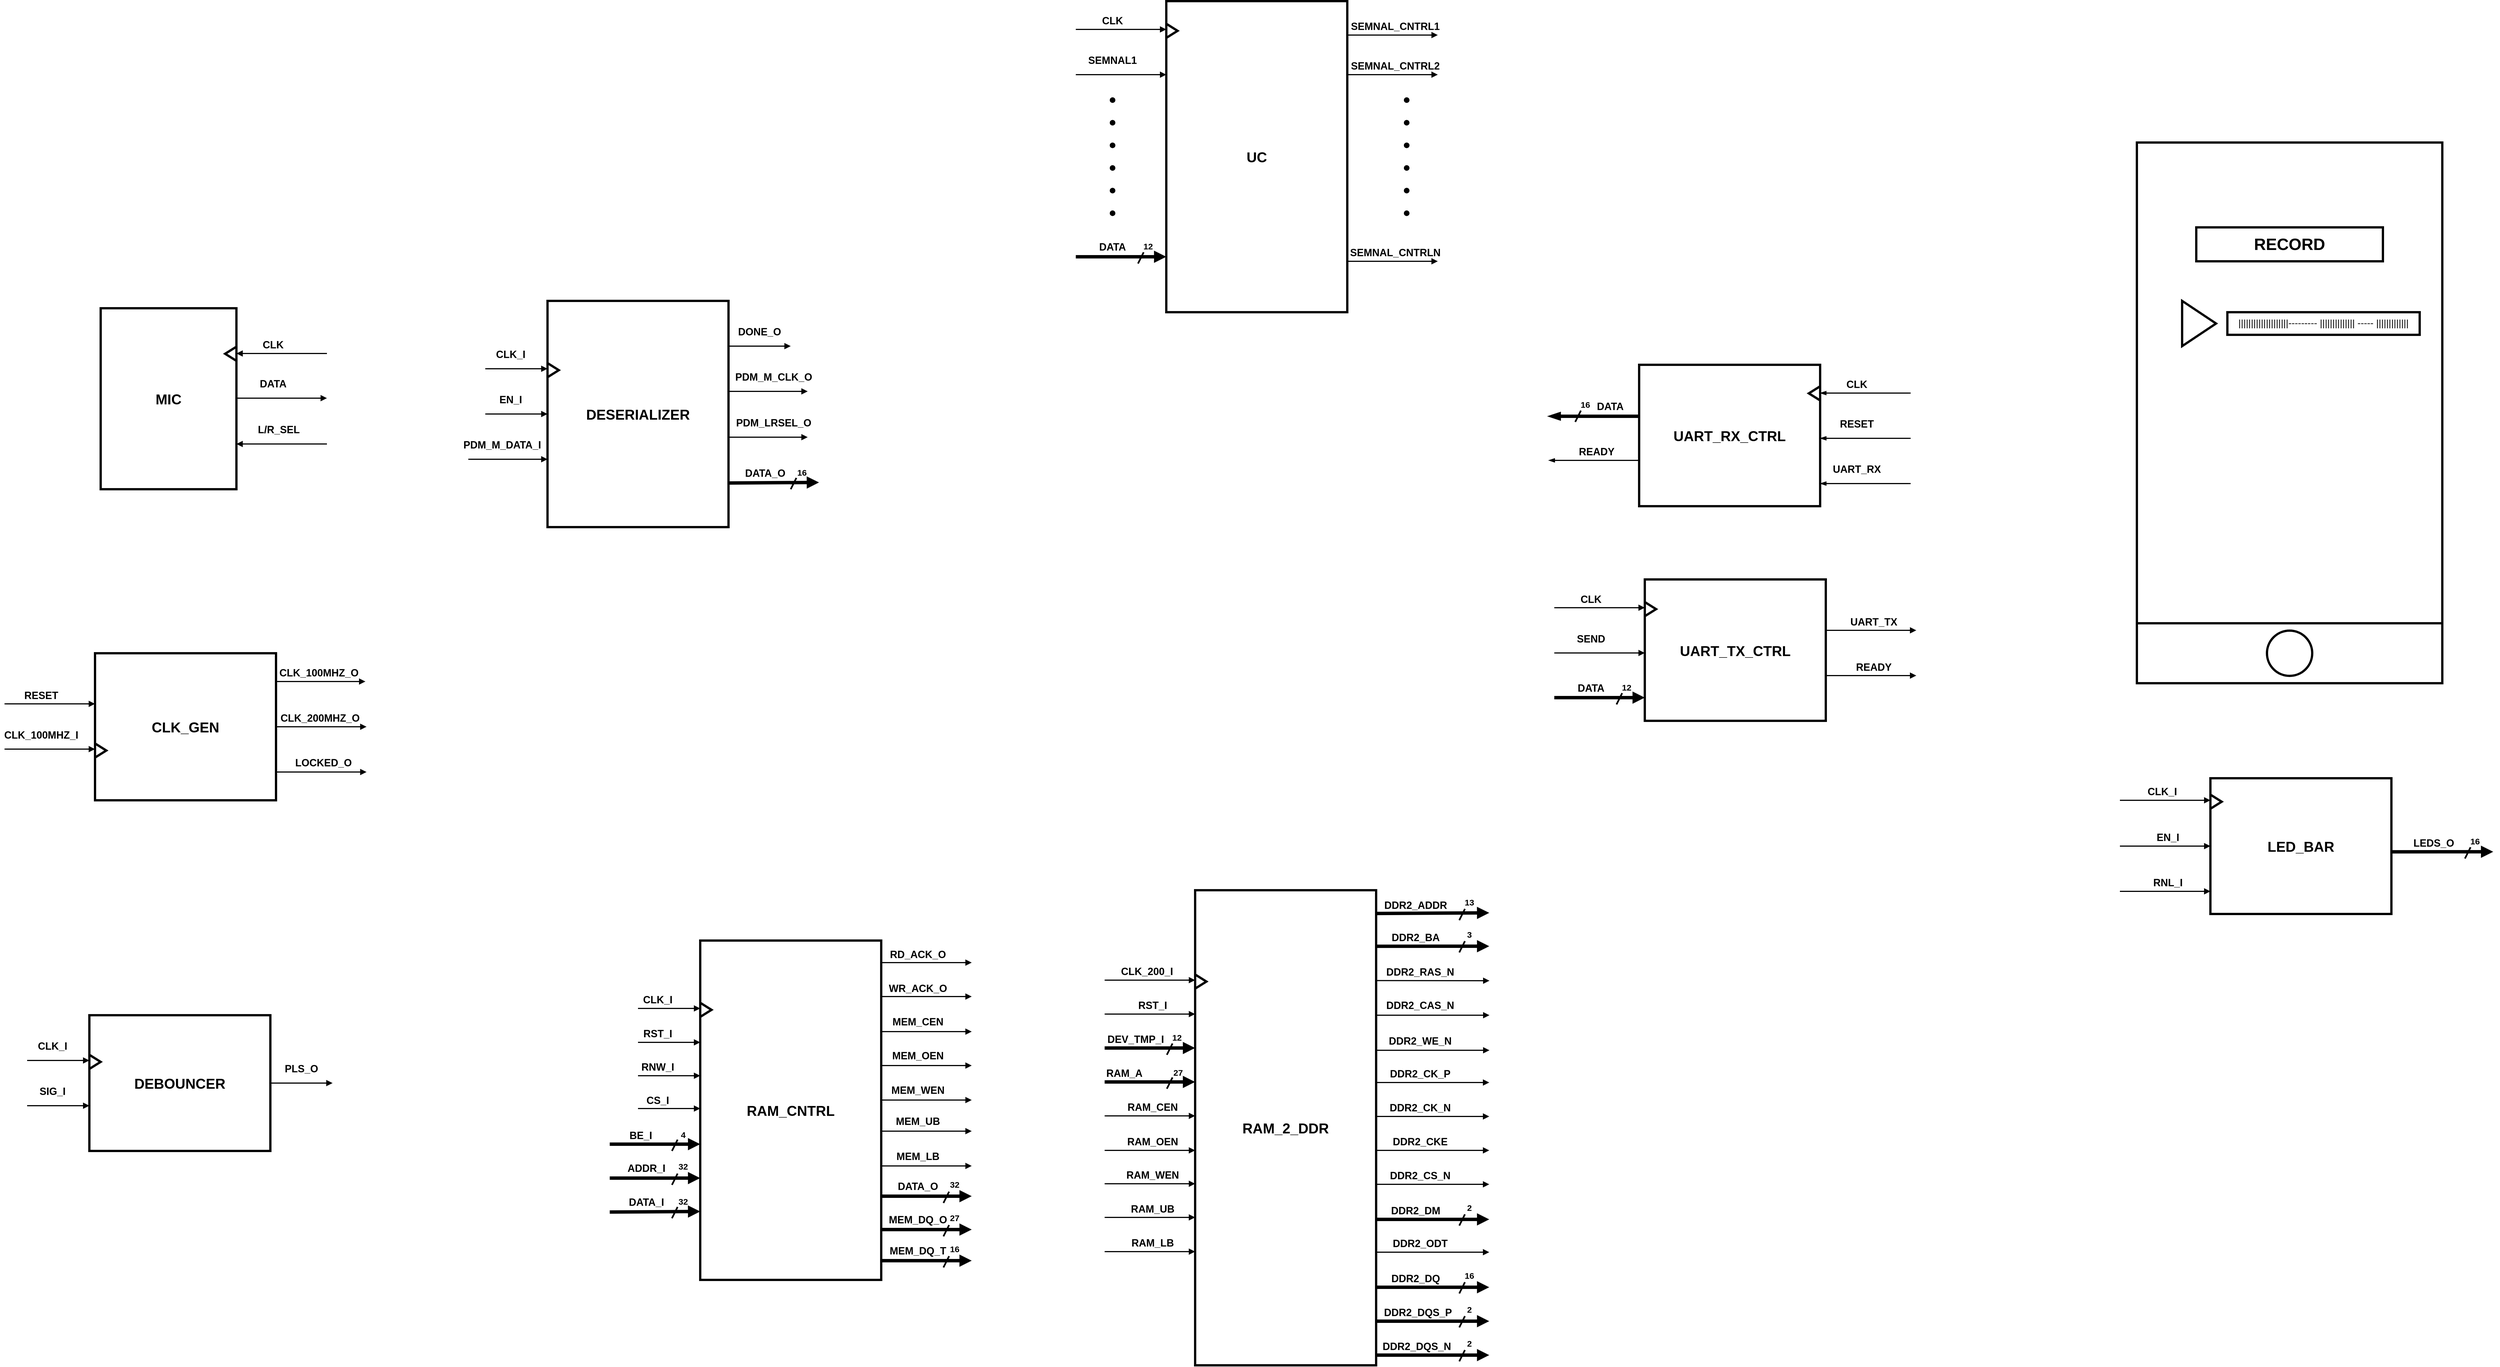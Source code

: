 <mxfile version="22.1.2" type="device">
  <diagram name="Page-1" id="cgDsWB1rKClHpi1VydO6">
    <mxGraphModel dx="5630" dy="4047" grid="1" gridSize="10" guides="1" tooltips="1" connect="1" arrows="1" fold="1" page="1" pageScale="1" pageWidth="850" pageHeight="1100" math="0" shadow="0">
      <root>
        <mxCell id="0" />
        <mxCell id="1" parent="0" />
        <mxCell id="3odqVGsFfWHq_DNa3oB1-1" value="&lt;font size=&quot;1&quot; style=&quot;&quot;&gt;&lt;b style=&quot;font-size: 25px;&quot;&gt;CLK_GEN&lt;/b&gt;&lt;/font&gt;" style="rounded=0;whiteSpace=wrap;html=1;strokeWidth=4;" parent="1" vertex="1">
          <mxGeometry x="-510" y="380" width="320" height="260" as="geometry" />
        </mxCell>
        <mxCell id="3odqVGsFfWHq_DNa3oB1-2" value="" style="endArrow=block;html=1;strokeWidth=2;endFill=1;rounded=0;" parent="1" edge="1">
          <mxGeometry width="50" height="50" relative="1" as="geometry">
            <mxPoint x="-670" y="549.5" as="sourcePoint" />
            <mxPoint x="-510" y="549.5" as="targetPoint" />
          </mxGeometry>
        </mxCell>
        <mxCell id="3odqVGsFfWHq_DNa3oB1-3" value="" style="endArrow=block;html=1;strokeWidth=2;endFill=1;rounded=0;" parent="1" edge="1">
          <mxGeometry width="50" height="50" relative="1" as="geometry">
            <mxPoint x="-670" y="469.5" as="sourcePoint" />
            <mxPoint x="-510" y="469.5" as="targetPoint" />
          </mxGeometry>
        </mxCell>
        <mxCell id="3odqVGsFfWHq_DNa3oB1-4" value="&lt;font size=&quot;1&quot; style=&quot;&quot;&gt;&lt;b style=&quot;font-size: 18px;&quot;&gt;RESET&lt;/b&gt;&lt;/font&gt;" style="text;html=1;strokeColor=none;fillColor=none;align=center;verticalAlign=middle;whiteSpace=wrap;rounded=0;fontSize=16;" parent="1" vertex="1">
          <mxGeometry x="-640" y="439.5" width="70" height="30" as="geometry" />
        </mxCell>
        <mxCell id="3odqVGsFfWHq_DNa3oB1-5" value="&lt;b style=&quot;border-color: var(--border-color); font-size: 18px;&quot;&gt;CLK_100MHZ_I&lt;/b&gt;" style="text;html=1;strokeColor=none;fillColor=none;align=center;verticalAlign=middle;whiteSpace=wrap;rounded=0;fontSize=16;" parent="1" vertex="1">
          <mxGeometry x="-640" y="509.5" width="70" height="30" as="geometry" />
        </mxCell>
        <mxCell id="3odqVGsFfWHq_DNa3oB1-6" value="" style="triangle;whiteSpace=wrap;html=1;strokeWidth=4;" parent="1" vertex="1">
          <mxGeometry x="-510" y="539.5" width="20" height="25" as="geometry" />
        </mxCell>
        <mxCell id="3odqVGsFfWHq_DNa3oB1-11" value="" style="endArrow=block;html=1;strokeWidth=2;endFill=1;rounded=0;" parent="1" edge="1">
          <mxGeometry width="50" height="50" relative="1" as="geometry">
            <mxPoint x="-192" y="430" as="sourcePoint" />
            <mxPoint x="-32" y="430" as="targetPoint" />
          </mxGeometry>
        </mxCell>
        <mxCell id="3odqVGsFfWHq_DNa3oB1-12" value="&lt;b style=&quot;border-color: var(--border-color); font-size: 18px;&quot;&gt;CLK_100MHZ_O&lt;/b&gt;" style="text;html=1;strokeColor=none;fillColor=none;align=center;verticalAlign=middle;whiteSpace=wrap;rounded=0;fontSize=16;" parent="1" vertex="1">
          <mxGeometry x="-149" y="400" width="70" height="30" as="geometry" />
        </mxCell>
        <mxCell id="3odqVGsFfWHq_DNa3oB1-13" value="" style="endArrow=block;html=1;strokeWidth=2;endFill=1;rounded=0;" parent="1" edge="1">
          <mxGeometry width="50" height="50" relative="1" as="geometry">
            <mxPoint x="-190" y="590" as="sourcePoint" />
            <mxPoint x="-30" y="590" as="targetPoint" />
          </mxGeometry>
        </mxCell>
        <mxCell id="3odqVGsFfWHq_DNa3oB1-14" value="&lt;b style=&quot;border-color: var(--border-color); font-size: 18px;&quot;&gt;LOCKED_O&lt;/b&gt;" style="text;html=1;strokeColor=none;fillColor=none;align=center;verticalAlign=middle;whiteSpace=wrap;rounded=0;fontSize=16;" parent="1" vertex="1">
          <mxGeometry x="-141" y="559" width="70" height="30" as="geometry" />
        </mxCell>
        <mxCell id="3odqVGsFfWHq_DNa3oB1-21" value="" style="endArrow=block;html=1;strokeWidth=2;endFill=1;rounded=0;" parent="1" edge="1">
          <mxGeometry width="50" height="50" relative="1" as="geometry">
            <mxPoint x="-190" y="510" as="sourcePoint" />
            <mxPoint x="-30" y="510" as="targetPoint" />
          </mxGeometry>
        </mxCell>
        <mxCell id="3odqVGsFfWHq_DNa3oB1-22" value="&lt;b style=&quot;border-color: var(--border-color); font-size: 18px;&quot;&gt;CLK_200MHZ_O&lt;/b&gt;" style="text;html=1;strokeColor=none;fillColor=none;align=center;verticalAlign=middle;whiteSpace=wrap;rounded=0;fontSize=16;" parent="1" vertex="1">
          <mxGeometry x="-147" y="480" width="70" height="30" as="geometry" />
        </mxCell>
        <mxCell id="EPZueAxWYd-J33KAulZX-1" value="&lt;font size=&quot;1&quot; style=&quot;&quot;&gt;&lt;b style=&quot;font-size: 25px;&quot;&gt;UC&lt;/b&gt;&lt;/font&gt;" style="rounded=0;whiteSpace=wrap;html=1;strokeWidth=4;" vertex="1" parent="1">
          <mxGeometry x="1384" y="-773" width="320" height="550" as="geometry" />
        </mxCell>
        <mxCell id="EPZueAxWYd-J33KAulZX-2" value="" style="endArrow=block;html=1;strokeWidth=2;endFill=1;rounded=0;" edge="1" parent="1">
          <mxGeometry width="50" height="50" relative="1" as="geometry">
            <mxPoint x="1224" y="-643" as="sourcePoint" />
            <mxPoint x="1384" y="-643" as="targetPoint" />
          </mxGeometry>
        </mxCell>
        <mxCell id="EPZueAxWYd-J33KAulZX-3" value="" style="endArrow=block;html=1;strokeWidth=2;endFill=1;rounded=0;" edge="1" parent="1">
          <mxGeometry width="50" height="50" relative="1" as="geometry">
            <mxPoint x="1224" y="-723" as="sourcePoint" />
            <mxPoint x="1384" y="-723" as="targetPoint" />
          </mxGeometry>
        </mxCell>
        <mxCell id="EPZueAxWYd-J33KAulZX-4" value="&lt;font size=&quot;1&quot; style=&quot;&quot;&gt;&lt;b style=&quot;font-size: 18px;&quot;&gt;CLK&lt;/b&gt;&lt;/font&gt;" style="text;html=1;strokeColor=none;fillColor=none;align=center;verticalAlign=middle;whiteSpace=wrap;rounded=0;fontSize=16;" vertex="1" parent="1">
          <mxGeometry x="1254" y="-753" width="70" height="30" as="geometry" />
        </mxCell>
        <mxCell id="EPZueAxWYd-J33KAulZX-5" value="&lt;b style=&quot;border-color: var(--border-color); font-size: 18px;&quot;&gt;SEMNAL1&lt;/b&gt;" style="text;html=1;strokeColor=none;fillColor=none;align=center;verticalAlign=middle;whiteSpace=wrap;rounded=0;fontSize=16;" vertex="1" parent="1">
          <mxGeometry x="1254" y="-683" width="70" height="30" as="geometry" />
        </mxCell>
        <mxCell id="EPZueAxWYd-J33KAulZX-6" value="" style="triangle;whiteSpace=wrap;html=1;strokeWidth=4;" vertex="1" parent="1">
          <mxGeometry x="1384" y="-733" width="20" height="25" as="geometry" />
        </mxCell>
        <mxCell id="EPZueAxWYd-J33KAulZX-7" value="" style="endArrow=block;html=1;strokeWidth=6;endFill=1;rounded=0;" edge="1" parent="1">
          <mxGeometry width="50" height="50" relative="1" as="geometry">
            <mxPoint x="1224" y="-321" as="sourcePoint" />
            <mxPoint x="1384" y="-321" as="targetPoint" />
          </mxGeometry>
        </mxCell>
        <mxCell id="EPZueAxWYd-J33KAulZX-8" value="&lt;font size=&quot;1&quot; style=&quot;&quot;&gt;&lt;b style=&quot;font-size: 18px;&quot;&gt;DATA&lt;/b&gt;&lt;/font&gt;" style="text;html=1;strokeColor=none;fillColor=none;align=center;verticalAlign=middle;whiteSpace=wrap;rounded=0;fontSize=16;" vertex="1" parent="1">
          <mxGeometry x="1254" y="-353" width="70" height="30" as="geometry" />
        </mxCell>
        <mxCell id="EPZueAxWYd-J33KAulZX-9" value="&lt;b style=&quot;&quot;&gt;&lt;sub style=&quot;&quot;&gt;&lt;font style=&quot;font-size: 15px;&quot;&gt;12&lt;/font&gt;&lt;/sub&gt;&lt;/b&gt;" style="text;html=1;strokeColor=none;fillColor=none;align=center;verticalAlign=middle;whiteSpace=wrap;rounded=0;fontSize=16;" vertex="1" parent="1">
          <mxGeometry x="1342" y="-353" width="20" height="22" as="geometry" />
        </mxCell>
        <mxCell id="EPZueAxWYd-J33KAulZX-10" value="" style="endArrow=none;html=1;rounded=0;strokeWidth=3;" edge="1" parent="1">
          <mxGeometry width="50" height="50" relative="1" as="geometry">
            <mxPoint x="1334" y="-309" as="sourcePoint" />
            <mxPoint x="1344" y="-329" as="targetPoint" />
          </mxGeometry>
        </mxCell>
        <mxCell id="EPZueAxWYd-J33KAulZX-11" value="" style="endArrow=block;html=1;strokeWidth=2;endFill=1;rounded=0;" edge="1" parent="1">
          <mxGeometry width="50" height="50" relative="1" as="geometry">
            <mxPoint x="1704" y="-713" as="sourcePoint" />
            <mxPoint x="1864" y="-713" as="targetPoint" />
          </mxGeometry>
        </mxCell>
        <mxCell id="EPZueAxWYd-J33KAulZX-12" value="&lt;b style=&quot;border-color: var(--border-color); font-size: 18px;&quot;&gt;SEMNAL_CNTRL1&lt;/b&gt;" style="text;html=1;strokeColor=none;fillColor=none;align=center;verticalAlign=middle;whiteSpace=wrap;rounded=0;fontSize=16;" vertex="1" parent="1">
          <mxGeometry x="1754" y="-743" width="70" height="30" as="geometry" />
        </mxCell>
        <mxCell id="EPZueAxWYd-J33KAulZX-13" value="" style="endArrow=block;html=1;strokeWidth=2;endFill=1;rounded=0;" edge="1" parent="1">
          <mxGeometry width="50" height="50" relative="1" as="geometry">
            <mxPoint x="1704" y="-313" as="sourcePoint" />
            <mxPoint x="1864" y="-313" as="targetPoint" />
          </mxGeometry>
        </mxCell>
        <mxCell id="EPZueAxWYd-J33KAulZX-14" value="&lt;b style=&quot;border-color: var(--border-color); font-size: 18px;&quot;&gt;SEMNAL_CNTRLN&lt;/b&gt;" style="text;html=1;strokeColor=none;fillColor=none;align=center;verticalAlign=middle;whiteSpace=wrap;rounded=0;fontSize=16;" vertex="1" parent="1">
          <mxGeometry x="1754" y="-343" width="70" height="30" as="geometry" />
        </mxCell>
        <mxCell id="EPZueAxWYd-J33KAulZX-15" value="" style="shape=ellipse;fillColor=#000000;strokeColor=none;html=1;sketch=0;" vertex="1" parent="1">
          <mxGeometry x="1284" y="-603" width="10" height="10" as="geometry" />
        </mxCell>
        <mxCell id="EPZueAxWYd-J33KAulZX-16" value="" style="shape=ellipse;fillColor=#000000;strokeColor=none;html=1;sketch=0;" vertex="1" parent="1">
          <mxGeometry x="1284" y="-563" width="10" height="10" as="geometry" />
        </mxCell>
        <mxCell id="EPZueAxWYd-J33KAulZX-17" value="" style="shape=ellipse;fillColor=#000000;strokeColor=none;html=1;sketch=0;" vertex="1" parent="1">
          <mxGeometry x="1284" y="-523" width="10" height="10" as="geometry" />
        </mxCell>
        <mxCell id="EPZueAxWYd-J33KAulZX-18" value="" style="shape=ellipse;fillColor=#000000;strokeColor=none;html=1;sketch=0;" vertex="1" parent="1">
          <mxGeometry x="1284" y="-483" width="10" height="10" as="geometry" />
        </mxCell>
        <mxCell id="EPZueAxWYd-J33KAulZX-19" value="" style="shape=ellipse;fillColor=#000000;strokeColor=none;html=1;sketch=0;" vertex="1" parent="1">
          <mxGeometry x="1284" y="-443" width="10" height="10" as="geometry" />
        </mxCell>
        <mxCell id="EPZueAxWYd-J33KAulZX-20" value="" style="shape=ellipse;fillColor=#000000;strokeColor=none;html=1;sketch=0;" vertex="1" parent="1">
          <mxGeometry x="1284" y="-403" width="10" height="10" as="geometry" />
        </mxCell>
        <mxCell id="EPZueAxWYd-J33KAulZX-21" value="" style="endArrow=block;html=1;strokeWidth=2;endFill=1;rounded=0;" edge="1" parent="1">
          <mxGeometry width="50" height="50" relative="1" as="geometry">
            <mxPoint x="1704" y="-643" as="sourcePoint" />
            <mxPoint x="1864" y="-643" as="targetPoint" />
          </mxGeometry>
        </mxCell>
        <mxCell id="EPZueAxWYd-J33KAulZX-22" value="&lt;b style=&quot;border-color: var(--border-color); font-size: 18px;&quot;&gt;SEMNAL_CNTRL2&lt;/b&gt;" style="text;html=1;strokeColor=none;fillColor=none;align=center;verticalAlign=middle;whiteSpace=wrap;rounded=0;fontSize=16;" vertex="1" parent="1">
          <mxGeometry x="1754" y="-673" width="70" height="30" as="geometry" />
        </mxCell>
        <mxCell id="EPZueAxWYd-J33KAulZX-23" value="" style="shape=ellipse;fillColor=#000000;strokeColor=none;html=1;sketch=0;" vertex="1" parent="1">
          <mxGeometry x="1804" y="-603" width="10" height="10" as="geometry" />
        </mxCell>
        <mxCell id="EPZueAxWYd-J33KAulZX-24" value="" style="shape=ellipse;fillColor=#000000;strokeColor=none;html=1;sketch=0;" vertex="1" parent="1">
          <mxGeometry x="1804" y="-563" width="10" height="10" as="geometry" />
        </mxCell>
        <mxCell id="EPZueAxWYd-J33KAulZX-25" value="" style="shape=ellipse;fillColor=#000000;strokeColor=none;html=1;sketch=0;" vertex="1" parent="1">
          <mxGeometry x="1804" y="-523" width="10" height="10" as="geometry" />
        </mxCell>
        <mxCell id="EPZueAxWYd-J33KAulZX-26" value="" style="shape=ellipse;fillColor=#000000;strokeColor=none;html=1;sketch=0;" vertex="1" parent="1">
          <mxGeometry x="1804" y="-483" width="10" height="10" as="geometry" />
        </mxCell>
        <mxCell id="EPZueAxWYd-J33KAulZX-27" value="" style="shape=ellipse;fillColor=#000000;strokeColor=none;html=1;sketch=0;" vertex="1" parent="1">
          <mxGeometry x="1804" y="-443" width="10" height="10" as="geometry" />
        </mxCell>
        <mxCell id="EPZueAxWYd-J33KAulZX-28" value="" style="shape=ellipse;fillColor=#000000;strokeColor=none;html=1;sketch=0;" vertex="1" parent="1">
          <mxGeometry x="1804" y="-403" width="10" height="10" as="geometry" />
        </mxCell>
        <mxCell id="EPZueAxWYd-J33KAulZX-29" value="&lt;font size=&quot;1&quot; style=&quot;&quot;&gt;&lt;b style=&quot;font-size: 25px;&quot;&gt;UART_TX_CTRL&lt;/b&gt;&lt;/font&gt;" style="rounded=0;whiteSpace=wrap;html=1;strokeWidth=4;" vertex="1" parent="1">
          <mxGeometry x="2230" y="249.5" width="320" height="250" as="geometry" />
        </mxCell>
        <mxCell id="EPZueAxWYd-J33KAulZX-30" value="" style="endArrow=block;html=1;strokeWidth=2;endFill=1;rounded=0;" edge="1" parent="1">
          <mxGeometry width="50" height="50" relative="1" as="geometry">
            <mxPoint x="2070" y="379.5" as="sourcePoint" />
            <mxPoint x="2230" y="379.5" as="targetPoint" />
          </mxGeometry>
        </mxCell>
        <mxCell id="EPZueAxWYd-J33KAulZX-31" value="" style="endArrow=block;html=1;strokeWidth=2;endFill=1;rounded=0;" edge="1" parent="1">
          <mxGeometry width="50" height="50" relative="1" as="geometry">
            <mxPoint x="2070" y="299.5" as="sourcePoint" />
            <mxPoint x="2230" y="299.5" as="targetPoint" />
          </mxGeometry>
        </mxCell>
        <mxCell id="EPZueAxWYd-J33KAulZX-32" value="&lt;font size=&quot;1&quot; style=&quot;&quot;&gt;&lt;b style=&quot;font-size: 18px;&quot;&gt;CLK&lt;/b&gt;&lt;/font&gt;" style="text;html=1;strokeColor=none;fillColor=none;align=center;verticalAlign=middle;whiteSpace=wrap;rounded=0;fontSize=16;" vertex="1" parent="1">
          <mxGeometry x="2100" y="269.5" width="70" height="30" as="geometry" />
        </mxCell>
        <mxCell id="EPZueAxWYd-J33KAulZX-33" value="&lt;font size=&quot;1&quot; style=&quot;&quot;&gt;&lt;b style=&quot;font-size: 18px;&quot;&gt;SEND&lt;/b&gt;&lt;/font&gt;" style="text;html=1;strokeColor=none;fillColor=none;align=center;verticalAlign=middle;whiteSpace=wrap;rounded=0;fontSize=16;" vertex="1" parent="1">
          <mxGeometry x="2100" y="339.5" width="70" height="30" as="geometry" />
        </mxCell>
        <mxCell id="EPZueAxWYd-J33KAulZX-34" value="" style="triangle;whiteSpace=wrap;html=1;strokeWidth=4;" vertex="1" parent="1">
          <mxGeometry x="2230" y="289.5" width="20" height="25" as="geometry" />
        </mxCell>
        <mxCell id="EPZueAxWYd-J33KAulZX-35" value="" style="endArrow=block;html=1;strokeWidth=6;endFill=1;rounded=0;" edge="1" parent="1">
          <mxGeometry width="50" height="50" relative="1" as="geometry">
            <mxPoint x="2070" y="458.5" as="sourcePoint" />
            <mxPoint x="2230" y="458.5" as="targetPoint" />
          </mxGeometry>
        </mxCell>
        <mxCell id="EPZueAxWYd-J33KAulZX-36" value="&lt;font size=&quot;1&quot; style=&quot;&quot;&gt;&lt;b style=&quot;font-size: 18px;&quot;&gt;DATA&lt;/b&gt;&lt;/font&gt;" style="text;html=1;strokeColor=none;fillColor=none;align=center;verticalAlign=middle;whiteSpace=wrap;rounded=0;fontSize=16;" vertex="1" parent="1">
          <mxGeometry x="2100" y="426.5" width="70" height="30" as="geometry" />
        </mxCell>
        <mxCell id="EPZueAxWYd-J33KAulZX-37" value="&lt;b style=&quot;&quot;&gt;&lt;sub style=&quot;&quot;&gt;&lt;font style=&quot;font-size: 15px;&quot;&gt;12&lt;/font&gt;&lt;/sub&gt;&lt;/b&gt;" style="text;html=1;strokeColor=none;fillColor=none;align=center;verticalAlign=middle;whiteSpace=wrap;rounded=0;fontSize=16;" vertex="1" parent="1">
          <mxGeometry x="2188" y="426.5" width="20" height="22" as="geometry" />
        </mxCell>
        <mxCell id="EPZueAxWYd-J33KAulZX-38" value="" style="endArrow=none;html=1;rounded=0;strokeWidth=3;" edge="1" parent="1">
          <mxGeometry width="50" height="50" relative="1" as="geometry">
            <mxPoint x="2180" y="470.5" as="sourcePoint" />
            <mxPoint x="2190" y="450.5" as="targetPoint" />
          </mxGeometry>
        </mxCell>
        <mxCell id="EPZueAxWYd-J33KAulZX-39" value="" style="endArrow=block;html=1;strokeWidth=2;endFill=1;rounded=0;" edge="1" parent="1">
          <mxGeometry width="50" height="50" relative="1" as="geometry">
            <mxPoint x="2550" y="339.5" as="sourcePoint" />
            <mxPoint x="2710" y="339.5" as="targetPoint" />
          </mxGeometry>
        </mxCell>
        <mxCell id="EPZueAxWYd-J33KAulZX-40" value="&lt;font size=&quot;1&quot; style=&quot;&quot;&gt;&lt;b style=&quot;font-size: 18px;&quot;&gt;UART_TX&lt;/b&gt;&lt;/font&gt;" style="text;html=1;strokeColor=none;fillColor=none;align=center;verticalAlign=middle;whiteSpace=wrap;rounded=0;fontSize=16;" vertex="1" parent="1">
          <mxGeometry x="2600" y="309.5" width="70" height="30" as="geometry" />
        </mxCell>
        <mxCell id="EPZueAxWYd-J33KAulZX-41" value="" style="endArrow=block;html=1;strokeWidth=2;endFill=1;rounded=0;" edge="1" parent="1">
          <mxGeometry width="50" height="50" relative="1" as="geometry">
            <mxPoint x="2550" y="419.5" as="sourcePoint" />
            <mxPoint x="2710" y="419.5" as="targetPoint" />
          </mxGeometry>
        </mxCell>
        <mxCell id="EPZueAxWYd-J33KAulZX-42" value="&lt;font size=&quot;1&quot; style=&quot;&quot;&gt;&lt;b style=&quot;font-size: 18px;&quot;&gt;READY&lt;/b&gt;&lt;/font&gt;" style="text;html=1;strokeColor=none;fillColor=none;align=center;verticalAlign=middle;whiteSpace=wrap;rounded=0;fontSize=16;" vertex="1" parent="1">
          <mxGeometry x="2600" y="389.5" width="70" height="30" as="geometry" />
        </mxCell>
        <mxCell id="EPZueAxWYd-J33KAulZX-57" value="&lt;font size=&quot;1&quot; style=&quot;&quot;&gt;&lt;b style=&quot;font-size: 25px;&quot;&gt;UART_RX_CTRL&lt;/b&gt;&lt;/font&gt;" style="rounded=0;whiteSpace=wrap;html=1;strokeWidth=4;" vertex="1" parent="1">
          <mxGeometry x="2220" y="-130" width="320" height="250" as="geometry" />
        </mxCell>
        <mxCell id="EPZueAxWYd-J33KAulZX-58" value="" style="endArrow=none;html=1;strokeWidth=2;endFill=0;rounded=0;startArrow=blockThin;startFill=1;" edge="1" parent="1">
          <mxGeometry width="50" height="50" relative="1" as="geometry">
            <mxPoint x="2540" as="sourcePoint" />
            <mxPoint x="2700" as="targetPoint" />
          </mxGeometry>
        </mxCell>
        <mxCell id="EPZueAxWYd-J33KAulZX-59" value="" style="endArrow=none;html=1;strokeWidth=2;endFill=0;rounded=0;startArrow=blockThin;startFill=1;" edge="1" parent="1">
          <mxGeometry width="50" height="50" relative="1" as="geometry">
            <mxPoint x="2540" y="-80" as="sourcePoint" />
            <mxPoint x="2700" y="-80" as="targetPoint" />
          </mxGeometry>
        </mxCell>
        <mxCell id="EPZueAxWYd-J33KAulZX-60" value="&lt;font size=&quot;1&quot; style=&quot;&quot;&gt;&lt;b style=&quot;font-size: 18px;&quot;&gt;CLK&lt;/b&gt;&lt;/font&gt;" style="text;html=1;strokeColor=none;fillColor=none;align=center;verticalAlign=middle;whiteSpace=wrap;rounded=0;fontSize=16;" vertex="1" parent="1">
          <mxGeometry x="2570" y="-110" width="70" height="30" as="geometry" />
        </mxCell>
        <mxCell id="EPZueAxWYd-J33KAulZX-61" value="&lt;font size=&quot;1&quot; style=&quot;&quot;&gt;&lt;b style=&quot;font-size: 18px;&quot;&gt;RESET&lt;/b&gt;&lt;/font&gt;" style="text;html=1;strokeColor=none;fillColor=none;align=center;verticalAlign=middle;whiteSpace=wrap;rounded=0;fontSize=16;" vertex="1" parent="1">
          <mxGeometry x="2570" y="-40" width="70" height="30" as="geometry" />
        </mxCell>
        <mxCell id="EPZueAxWYd-J33KAulZX-62" value="" style="triangle;whiteSpace=wrap;html=1;strokeWidth=4;direction=west;" vertex="1" parent="1">
          <mxGeometry x="2520" y="-92" width="20" height="25" as="geometry" />
        </mxCell>
        <mxCell id="EPZueAxWYd-J33KAulZX-63" value="" style="endArrow=none;html=1;strokeWidth=6;endFill=0;rounded=0;startArrow=blockThin;startFill=1;" edge="1" parent="1">
          <mxGeometry width="50" height="50" relative="1" as="geometry">
            <mxPoint x="2060" y="-39" as="sourcePoint" />
            <mxPoint x="2220" y="-39" as="targetPoint" />
          </mxGeometry>
        </mxCell>
        <mxCell id="EPZueAxWYd-J33KAulZX-64" value="&lt;font size=&quot;1&quot; style=&quot;&quot;&gt;&lt;b style=&quot;font-size: 18px;&quot;&gt;DATA&lt;/b&gt;&lt;/font&gt;" style="text;html=1;strokeColor=none;fillColor=none;align=center;verticalAlign=middle;whiteSpace=wrap;rounded=0;fontSize=16;" vertex="1" parent="1">
          <mxGeometry x="2134" y="-71" width="70" height="30" as="geometry" />
        </mxCell>
        <mxCell id="EPZueAxWYd-J33KAulZX-65" value="&lt;b style=&quot;&quot;&gt;&lt;sub style=&quot;&quot;&gt;&lt;font style=&quot;font-size: 15px;&quot;&gt;16&lt;/font&gt;&lt;/sub&gt;&lt;/b&gt;" style="text;html=1;strokeColor=none;fillColor=none;align=center;verticalAlign=middle;whiteSpace=wrap;rounded=0;fontSize=16;" vertex="1" parent="1">
          <mxGeometry x="2115" y="-73" width="20" height="22" as="geometry" />
        </mxCell>
        <mxCell id="EPZueAxWYd-J33KAulZX-66" value="" style="endArrow=none;html=1;rounded=0;strokeWidth=3;" edge="1" parent="1">
          <mxGeometry width="50" height="50" relative="1" as="geometry">
            <mxPoint x="2107" y="-29" as="sourcePoint" />
            <mxPoint x="2117" y="-49" as="targetPoint" />
          </mxGeometry>
        </mxCell>
        <mxCell id="EPZueAxWYd-J33KAulZX-67" value="" style="endArrow=none;html=1;strokeWidth=2;endFill=0;rounded=0;startArrow=blockThin;startFill=1;" edge="1" parent="1">
          <mxGeometry width="50" height="50" relative="1" as="geometry">
            <mxPoint x="2060" y="39" as="sourcePoint" />
            <mxPoint x="2220" y="39" as="targetPoint" />
          </mxGeometry>
        </mxCell>
        <mxCell id="EPZueAxWYd-J33KAulZX-68" value="&lt;font size=&quot;1&quot; style=&quot;&quot;&gt;&lt;b style=&quot;font-size: 18px;&quot;&gt;READY&lt;/b&gt;&lt;/font&gt;" style="text;html=1;strokeColor=none;fillColor=none;align=center;verticalAlign=middle;whiteSpace=wrap;rounded=0;fontSize=16;" vertex="1" parent="1">
          <mxGeometry x="2110" y="9" width="70" height="30" as="geometry" />
        </mxCell>
        <mxCell id="EPZueAxWYd-J33KAulZX-69" value="" style="endArrow=none;html=1;strokeWidth=2;endFill=0;rounded=0;startArrow=blockThin;startFill=1;" edge="1" parent="1">
          <mxGeometry width="50" height="50" relative="1" as="geometry">
            <mxPoint x="2540" y="80" as="sourcePoint" />
            <mxPoint x="2700" y="80" as="targetPoint" />
          </mxGeometry>
        </mxCell>
        <mxCell id="EPZueAxWYd-J33KAulZX-70" value="&lt;font size=&quot;1&quot; style=&quot;&quot;&gt;&lt;b style=&quot;font-size: 18px;&quot;&gt;UART_RX&lt;/b&gt;&lt;/font&gt;" style="text;html=1;strokeColor=none;fillColor=none;align=center;verticalAlign=middle;whiteSpace=wrap;rounded=0;fontSize=16;" vertex="1" parent="1">
          <mxGeometry x="2570" y="40" width="70" height="30" as="geometry" />
        </mxCell>
        <mxCell id="EPZueAxWYd-J33KAulZX-72" value="&lt;font size=&quot;1&quot; style=&quot;&quot;&gt;&lt;b style=&quot;font-size: 25px;&quot;&gt;RAM_CNTRL&lt;/b&gt;&lt;/font&gt;" style="rounded=0;whiteSpace=wrap;html=1;strokeWidth=4;" vertex="1" parent="1">
          <mxGeometry x="560" y="888" width="320" height="600" as="geometry" />
        </mxCell>
        <mxCell id="EPZueAxWYd-J33KAulZX-73" value="" style="endArrow=block;html=1;strokeWidth=2;endFill=1;rounded=0;" edge="1" parent="1">
          <mxGeometry width="50" height="50" relative="1" as="geometry">
            <mxPoint x="450" y="1068" as="sourcePoint" />
            <mxPoint x="560" y="1068" as="targetPoint" />
          </mxGeometry>
        </mxCell>
        <mxCell id="EPZueAxWYd-J33KAulZX-74" value="" style="endArrow=block;html=1;strokeWidth=2;endFill=1;rounded=0;" edge="1" parent="1">
          <mxGeometry width="50" height="50" relative="1" as="geometry">
            <mxPoint x="450" y="1008" as="sourcePoint" />
            <mxPoint x="560" y="1008" as="targetPoint" />
          </mxGeometry>
        </mxCell>
        <mxCell id="EPZueAxWYd-J33KAulZX-75" value="&lt;font size=&quot;1&quot; style=&quot;&quot;&gt;&lt;b style=&quot;font-size: 18px;&quot;&gt;CLK_I&lt;/b&gt;&lt;/font&gt;" style="text;html=1;strokeColor=none;fillColor=none;align=center;verticalAlign=middle;whiteSpace=wrap;rounded=0;fontSize=16;" vertex="1" parent="1">
          <mxGeometry x="450" y="978" width="70" height="30" as="geometry" />
        </mxCell>
        <mxCell id="EPZueAxWYd-J33KAulZX-76" value="&lt;font size=&quot;1&quot; style=&quot;&quot;&gt;&lt;b style=&quot;font-size: 18px;&quot;&gt;RST_I&lt;/b&gt;&lt;/font&gt;" style="text;html=1;strokeColor=none;fillColor=none;align=center;verticalAlign=middle;whiteSpace=wrap;rounded=0;fontSize=16;" vertex="1" parent="1">
          <mxGeometry x="450" y="1038" width="70" height="30" as="geometry" />
        </mxCell>
        <mxCell id="EPZueAxWYd-J33KAulZX-77" value="" style="triangle;whiteSpace=wrap;html=1;strokeWidth=4;" vertex="1" parent="1">
          <mxGeometry x="560" y="998" width="20" height="25" as="geometry" />
        </mxCell>
        <mxCell id="EPZueAxWYd-J33KAulZX-78" value="" style="endArrow=block;html=1;strokeWidth=2;endFill=1;rounded=0;" edge="1" parent="1">
          <mxGeometry width="50" height="50" relative="1" as="geometry">
            <mxPoint x="450" y="1127" as="sourcePoint" />
            <mxPoint x="560" y="1127" as="targetPoint" />
          </mxGeometry>
        </mxCell>
        <mxCell id="EPZueAxWYd-J33KAulZX-79" value="&lt;font size=&quot;1&quot; style=&quot;&quot;&gt;&lt;b style=&quot;font-size: 18px;&quot;&gt;RNW_I&lt;/b&gt;&lt;/font&gt;" style="text;html=1;strokeColor=none;fillColor=none;align=center;verticalAlign=middle;whiteSpace=wrap;rounded=0;fontSize=16;" vertex="1" parent="1">
          <mxGeometry x="450" y="1097" width="70" height="30" as="geometry" />
        </mxCell>
        <mxCell id="EPZueAxWYd-J33KAulZX-80" value="" style="endArrow=block;html=1;strokeWidth=6;endFill=1;rounded=0;" edge="1" parent="1">
          <mxGeometry width="50" height="50" relative="1" as="geometry">
            <mxPoint x="400" y="1248" as="sourcePoint" />
            <mxPoint x="560" y="1248" as="targetPoint" />
          </mxGeometry>
        </mxCell>
        <mxCell id="EPZueAxWYd-J33KAulZX-81" value="&lt;font size=&quot;1&quot; style=&quot;&quot;&gt;&lt;b style=&quot;font-size: 18px;&quot;&gt;BE_I&lt;/b&gt;&lt;/font&gt;" style="text;html=1;strokeColor=none;fillColor=none;align=center;verticalAlign=middle;whiteSpace=wrap;rounded=0;fontSize=16;" vertex="1" parent="1">
          <mxGeometry x="420" y="1218" width="70" height="30" as="geometry" />
        </mxCell>
        <mxCell id="EPZueAxWYd-J33KAulZX-82" value="" style="endArrow=block;html=1;strokeWidth=2;endFill=1;rounded=0;" edge="1" parent="1">
          <mxGeometry width="50" height="50" relative="1" as="geometry">
            <mxPoint x="450" y="1185" as="sourcePoint" />
            <mxPoint x="560" y="1185" as="targetPoint" />
          </mxGeometry>
        </mxCell>
        <mxCell id="EPZueAxWYd-J33KAulZX-83" value="&lt;font size=&quot;1&quot; style=&quot;&quot;&gt;&lt;b style=&quot;font-size: 18px;&quot;&gt;CS_I&lt;br&gt;&lt;/b&gt;&lt;/font&gt;" style="text;html=1;strokeColor=none;fillColor=none;align=center;verticalAlign=middle;whiteSpace=wrap;rounded=0;fontSize=16;" vertex="1" parent="1">
          <mxGeometry x="450" y="1156" width="70" height="30" as="geometry" />
        </mxCell>
        <mxCell id="EPZueAxWYd-J33KAulZX-84" value="&lt;b style=&quot;&quot;&gt;&lt;sub style=&quot;&quot;&gt;&lt;font style=&quot;font-size: 15px;&quot;&gt;4&lt;/font&gt;&lt;/sub&gt;&lt;/b&gt;" style="text;html=1;strokeColor=none;fillColor=none;align=center;verticalAlign=middle;whiteSpace=wrap;rounded=0;fontSize=16;" vertex="1" parent="1">
          <mxGeometry x="520" y="1218" width="20" height="22" as="geometry" />
        </mxCell>
        <mxCell id="EPZueAxWYd-J33KAulZX-85" value="" style="endArrow=none;html=1;rounded=0;strokeWidth=3;" edge="1" parent="1">
          <mxGeometry width="50" height="50" relative="1" as="geometry">
            <mxPoint x="510" y="1260" as="sourcePoint" />
            <mxPoint x="520" y="1240" as="targetPoint" />
          </mxGeometry>
        </mxCell>
        <mxCell id="EPZueAxWYd-J33KAulZX-86" value="" style="endArrow=block;html=1;strokeWidth=6;endFill=1;rounded=0;" edge="1" parent="1">
          <mxGeometry width="50" height="50" relative="1" as="geometry">
            <mxPoint x="400" y="1308" as="sourcePoint" />
            <mxPoint x="560" y="1308" as="targetPoint" />
          </mxGeometry>
        </mxCell>
        <mxCell id="EPZueAxWYd-J33KAulZX-87" value="&lt;font size=&quot;1&quot; style=&quot;&quot;&gt;&lt;b style=&quot;font-size: 18px;&quot;&gt;ADDR_I&lt;br&gt;&lt;/b&gt;&lt;/font&gt;" style="text;html=1;strokeColor=none;fillColor=none;align=center;verticalAlign=middle;whiteSpace=wrap;rounded=0;fontSize=16;" vertex="1" parent="1">
          <mxGeometry x="430" y="1276" width="70" height="30" as="geometry" />
        </mxCell>
        <mxCell id="EPZueAxWYd-J33KAulZX-88" value="&lt;span style=&quot;font-size: 15px;&quot;&gt;&lt;b&gt;32&lt;/b&gt;&lt;/span&gt;" style="text;html=1;strokeColor=none;fillColor=none;align=center;verticalAlign=middle;whiteSpace=wrap;rounded=0;fontSize=16;" vertex="1" parent="1">
          <mxGeometry x="520" y="1276" width="20" height="22" as="geometry" />
        </mxCell>
        <mxCell id="EPZueAxWYd-J33KAulZX-89" value="" style="endArrow=none;html=1;rounded=0;strokeWidth=3;" edge="1" parent="1">
          <mxGeometry width="50" height="50" relative="1" as="geometry">
            <mxPoint x="510" y="1320" as="sourcePoint" />
            <mxPoint x="520" y="1300" as="targetPoint" />
          </mxGeometry>
        </mxCell>
        <mxCell id="EPZueAxWYd-J33KAulZX-90" value="" style="endArrow=block;html=1;strokeWidth=6;endFill=1;rounded=0;" edge="1" parent="1">
          <mxGeometry width="50" height="50" relative="1" as="geometry">
            <mxPoint x="400" y="1368" as="sourcePoint" />
            <mxPoint x="560" y="1367" as="targetPoint" />
          </mxGeometry>
        </mxCell>
        <mxCell id="EPZueAxWYd-J33KAulZX-91" value="&lt;font size=&quot;1&quot; style=&quot;&quot;&gt;&lt;b style=&quot;font-size: 18px;&quot;&gt;DATA_I&lt;/b&gt;&lt;/font&gt;" style="text;html=1;strokeColor=none;fillColor=none;align=center;verticalAlign=middle;whiteSpace=wrap;rounded=0;fontSize=16;" vertex="1" parent="1">
          <mxGeometry x="430" y="1336" width="70" height="30" as="geometry" />
        </mxCell>
        <mxCell id="EPZueAxWYd-J33KAulZX-92" value="&lt;b style=&quot;&quot;&gt;&lt;sub style=&quot;&quot;&gt;&lt;font style=&quot;font-size: 15px;&quot;&gt;32&lt;/font&gt;&lt;/sub&gt;&lt;/b&gt;" style="text;html=1;strokeColor=none;fillColor=none;align=center;verticalAlign=middle;whiteSpace=wrap;rounded=0;fontSize=16;" vertex="1" parent="1">
          <mxGeometry x="520" y="1336" width="20" height="22" as="geometry" />
        </mxCell>
        <mxCell id="EPZueAxWYd-J33KAulZX-93" value="" style="endArrow=none;html=1;rounded=0;strokeWidth=3;" edge="1" parent="1">
          <mxGeometry width="50" height="50" relative="1" as="geometry">
            <mxPoint x="510" y="1379" as="sourcePoint" />
            <mxPoint x="520" y="1359" as="targetPoint" />
          </mxGeometry>
        </mxCell>
        <mxCell id="EPZueAxWYd-J33KAulZX-94" value="" style="endArrow=block;html=1;strokeWidth=2;endFill=1;rounded=0;" edge="1" parent="1">
          <mxGeometry width="50" height="50" relative="1" as="geometry">
            <mxPoint x="880" y="927" as="sourcePoint" />
            <mxPoint x="1040" y="927" as="targetPoint" />
          </mxGeometry>
        </mxCell>
        <mxCell id="EPZueAxWYd-J33KAulZX-95" value="&lt;b style=&quot;border-color: var(--border-color); font-size: 18px;&quot;&gt;RD_ACK_O&lt;/b&gt;" style="text;html=1;strokeColor=none;fillColor=none;align=center;verticalAlign=middle;whiteSpace=wrap;rounded=0;fontSize=16;" vertex="1" parent="1">
          <mxGeometry x="910" y="898" width="70" height="30" as="geometry" />
        </mxCell>
        <mxCell id="EPZueAxWYd-J33KAulZX-96" value="" style="endArrow=block;html=1;strokeWidth=2;endFill=1;rounded=0;" edge="1" parent="1">
          <mxGeometry width="50" height="50" relative="1" as="geometry">
            <mxPoint x="880" y="987" as="sourcePoint" />
            <mxPoint x="1040" y="987" as="targetPoint" />
          </mxGeometry>
        </mxCell>
        <mxCell id="EPZueAxWYd-J33KAulZX-97" value="&lt;b style=&quot;border-color: var(--border-color); font-size: 18px;&quot;&gt;WR_ACK_O&lt;/b&gt;" style="text;html=1;strokeColor=none;fillColor=none;align=center;verticalAlign=middle;whiteSpace=wrap;rounded=0;fontSize=16;" vertex="1" parent="1">
          <mxGeometry x="910" y="958" width="70" height="30" as="geometry" />
        </mxCell>
        <mxCell id="EPZueAxWYd-J33KAulZX-98" value="" style="endArrow=block;html=1;strokeWidth=6;endFill=1;rounded=0;" edge="1" parent="1">
          <mxGeometry width="50" height="50" relative="1" as="geometry">
            <mxPoint x="880" y="1340" as="sourcePoint" />
            <mxPoint x="1040" y="1340" as="targetPoint" />
          </mxGeometry>
        </mxCell>
        <mxCell id="EPZueAxWYd-J33KAulZX-99" value="&lt;font size=&quot;1&quot; style=&quot;&quot;&gt;&lt;b style=&quot;font-size: 18px;&quot;&gt;DATA_O&lt;br&gt;&lt;/b&gt;&lt;/font&gt;" style="text;html=1;strokeColor=none;fillColor=none;align=center;verticalAlign=middle;whiteSpace=wrap;rounded=0;fontSize=16;" vertex="1" parent="1">
          <mxGeometry x="910" y="1308" width="70" height="30" as="geometry" />
        </mxCell>
        <mxCell id="EPZueAxWYd-J33KAulZX-100" value="&lt;span style=&quot;font-size: 15px;&quot;&gt;&lt;b&gt;32&lt;/b&gt;&lt;/span&gt;" style="text;html=1;strokeColor=none;fillColor=none;align=center;verticalAlign=middle;whiteSpace=wrap;rounded=0;fontSize=16;" vertex="1" parent="1">
          <mxGeometry x="1000" y="1308" width="20" height="22" as="geometry" />
        </mxCell>
        <mxCell id="EPZueAxWYd-J33KAulZX-101" value="" style="endArrow=none;html=1;rounded=0;strokeWidth=3;" edge="1" parent="1">
          <mxGeometry width="50" height="50" relative="1" as="geometry">
            <mxPoint x="990" y="1352" as="sourcePoint" />
            <mxPoint x="1000" y="1332" as="targetPoint" />
          </mxGeometry>
        </mxCell>
        <mxCell id="EPZueAxWYd-J33KAulZX-102" value="" style="endArrow=block;html=1;strokeWidth=6;endFill=1;rounded=0;" edge="1" parent="1">
          <mxGeometry width="50" height="50" relative="1" as="geometry">
            <mxPoint x="880" y="1399" as="sourcePoint" />
            <mxPoint x="1040" y="1399" as="targetPoint" />
          </mxGeometry>
        </mxCell>
        <mxCell id="EPZueAxWYd-J33KAulZX-103" value="&lt;font size=&quot;1&quot; style=&quot;&quot;&gt;&lt;b style=&quot;font-size: 18px;&quot;&gt;MEM_DQ_O&lt;br&gt;&lt;/b&gt;&lt;/font&gt;" style="text;html=1;strokeColor=none;fillColor=none;align=center;verticalAlign=middle;whiteSpace=wrap;rounded=0;fontSize=16;" vertex="1" parent="1">
          <mxGeometry x="910" y="1367" width="70" height="30" as="geometry" />
        </mxCell>
        <mxCell id="EPZueAxWYd-J33KAulZX-104" value="&lt;span style=&quot;font-size: 15px;&quot;&gt;&lt;b&gt;27&lt;/b&gt;&lt;/span&gt;" style="text;html=1;strokeColor=none;fillColor=none;align=center;verticalAlign=middle;whiteSpace=wrap;rounded=0;fontSize=16;" vertex="1" parent="1">
          <mxGeometry x="1000" y="1367" width="20" height="22" as="geometry" />
        </mxCell>
        <mxCell id="EPZueAxWYd-J33KAulZX-105" value="" style="endArrow=none;html=1;rounded=0;strokeWidth=3;" edge="1" parent="1">
          <mxGeometry width="50" height="50" relative="1" as="geometry">
            <mxPoint x="990" y="1411" as="sourcePoint" />
            <mxPoint x="1000" y="1391" as="targetPoint" />
          </mxGeometry>
        </mxCell>
        <mxCell id="EPZueAxWYd-J33KAulZX-106" value="" style="endArrow=block;html=1;strokeWidth=6;endFill=1;rounded=0;" edge="1" parent="1">
          <mxGeometry width="50" height="50" relative="1" as="geometry">
            <mxPoint x="880" y="1454" as="sourcePoint" />
            <mxPoint x="1040" y="1454" as="targetPoint" />
          </mxGeometry>
        </mxCell>
        <mxCell id="EPZueAxWYd-J33KAulZX-107" value="&lt;font size=&quot;1&quot; style=&quot;&quot;&gt;&lt;b style=&quot;font-size: 18px;&quot;&gt;MEM_DQ_T&lt;br&gt;&lt;/b&gt;&lt;/font&gt;" style="text;html=1;strokeColor=none;fillColor=none;align=center;verticalAlign=middle;whiteSpace=wrap;rounded=0;fontSize=16;" vertex="1" parent="1">
          <mxGeometry x="910" y="1422" width="70" height="30" as="geometry" />
        </mxCell>
        <mxCell id="EPZueAxWYd-J33KAulZX-108" value="&lt;span style=&quot;font-size: 15px;&quot;&gt;&lt;b&gt;16&lt;/b&gt;&lt;/span&gt;" style="text;html=1;strokeColor=none;fillColor=none;align=center;verticalAlign=middle;whiteSpace=wrap;rounded=0;fontSize=16;" vertex="1" parent="1">
          <mxGeometry x="1000" y="1422" width="20" height="22" as="geometry" />
        </mxCell>
        <mxCell id="EPZueAxWYd-J33KAulZX-109" value="" style="endArrow=none;html=1;rounded=0;strokeWidth=3;" edge="1" parent="1">
          <mxGeometry width="50" height="50" relative="1" as="geometry">
            <mxPoint x="990" y="1466" as="sourcePoint" />
            <mxPoint x="1000" y="1446" as="targetPoint" />
          </mxGeometry>
        </mxCell>
        <mxCell id="EPZueAxWYd-J33KAulZX-110" value="" style="endArrow=block;html=1;strokeWidth=2;endFill=1;rounded=0;" edge="1" parent="1">
          <mxGeometry width="50" height="50" relative="1" as="geometry">
            <mxPoint x="880" y="1049" as="sourcePoint" />
            <mxPoint x="1040" y="1049" as="targetPoint" />
          </mxGeometry>
        </mxCell>
        <mxCell id="EPZueAxWYd-J33KAulZX-111" value="&lt;font size=&quot;1&quot; style=&quot;&quot;&gt;&lt;b style=&quot;font-size: 18px;&quot;&gt;MEM_CEN&lt;br&gt;&lt;/b&gt;&lt;/font&gt;" style="text;html=1;strokeColor=none;fillColor=none;align=center;verticalAlign=middle;whiteSpace=wrap;rounded=0;fontSize=16;" vertex="1" parent="1">
          <mxGeometry x="910" y="1017" width="70" height="30" as="geometry" />
        </mxCell>
        <mxCell id="EPZueAxWYd-J33KAulZX-112" value="" style="endArrow=block;html=1;strokeWidth=2;endFill=1;rounded=0;" edge="1" parent="1">
          <mxGeometry width="50" height="50" relative="1" as="geometry">
            <mxPoint x="880" y="1109" as="sourcePoint" />
            <mxPoint x="1040" y="1109" as="targetPoint" />
          </mxGeometry>
        </mxCell>
        <mxCell id="EPZueAxWYd-J33KAulZX-113" value="&lt;font size=&quot;1&quot; style=&quot;&quot;&gt;&lt;b style=&quot;font-size: 18px;&quot;&gt;MEM_OEN&lt;br&gt;&lt;/b&gt;&lt;/font&gt;" style="text;html=1;strokeColor=none;fillColor=none;align=center;verticalAlign=middle;whiteSpace=wrap;rounded=0;fontSize=16;" vertex="1" parent="1">
          <mxGeometry x="910" y="1077" width="70" height="30" as="geometry" />
        </mxCell>
        <mxCell id="EPZueAxWYd-J33KAulZX-114" value="" style="endArrow=block;html=1;strokeWidth=2;endFill=1;rounded=0;" edge="1" parent="1">
          <mxGeometry width="50" height="50" relative="1" as="geometry">
            <mxPoint x="880" y="1170" as="sourcePoint" />
            <mxPoint x="1040" y="1170" as="targetPoint" />
          </mxGeometry>
        </mxCell>
        <mxCell id="EPZueAxWYd-J33KAulZX-115" value="&lt;font size=&quot;1&quot; style=&quot;&quot;&gt;&lt;b style=&quot;font-size: 18px;&quot;&gt;MEM_WEN&lt;br&gt;&lt;/b&gt;&lt;/font&gt;" style="text;html=1;strokeColor=none;fillColor=none;align=center;verticalAlign=middle;whiteSpace=wrap;rounded=0;fontSize=16;" vertex="1" parent="1">
          <mxGeometry x="910" y="1138" width="70" height="30" as="geometry" />
        </mxCell>
        <mxCell id="EPZueAxWYd-J33KAulZX-116" value="" style="endArrow=block;html=1;strokeWidth=2;endFill=1;rounded=0;" edge="1" parent="1">
          <mxGeometry width="50" height="50" relative="1" as="geometry">
            <mxPoint x="880" y="1225" as="sourcePoint" />
            <mxPoint x="1040" y="1225" as="targetPoint" />
          </mxGeometry>
        </mxCell>
        <mxCell id="EPZueAxWYd-J33KAulZX-117" value="&lt;font size=&quot;1&quot; style=&quot;&quot;&gt;&lt;b style=&quot;font-size: 18px;&quot;&gt;MEM_UB&lt;br&gt;&lt;/b&gt;&lt;/font&gt;" style="text;html=1;strokeColor=none;fillColor=none;align=center;verticalAlign=middle;whiteSpace=wrap;rounded=0;fontSize=16;" vertex="1" parent="1">
          <mxGeometry x="910" y="1193" width="70" height="30" as="geometry" />
        </mxCell>
        <mxCell id="EPZueAxWYd-J33KAulZX-118" value="" style="endArrow=block;html=1;strokeWidth=2;endFill=1;rounded=0;" edge="1" parent="1">
          <mxGeometry width="50" height="50" relative="1" as="geometry">
            <mxPoint x="880" y="1286.5" as="sourcePoint" />
            <mxPoint x="1040" y="1286.5" as="targetPoint" />
          </mxGeometry>
        </mxCell>
        <mxCell id="EPZueAxWYd-J33KAulZX-119" value="&lt;font size=&quot;1&quot; style=&quot;&quot;&gt;&lt;b style=&quot;font-size: 18px;&quot;&gt;MEM_LB&lt;br&gt;&lt;/b&gt;&lt;/font&gt;" style="text;html=1;strokeColor=none;fillColor=none;align=center;verticalAlign=middle;whiteSpace=wrap;rounded=0;fontSize=16;" vertex="1" parent="1">
          <mxGeometry x="910" y="1254.5" width="70" height="30" as="geometry" />
        </mxCell>
        <mxCell id="EPZueAxWYd-J33KAulZX-120" value="&lt;font size=&quot;1&quot; style=&quot;&quot;&gt;&lt;b style=&quot;font-size: 25px;&quot;&gt;RAM_2_DDR&lt;/b&gt;&lt;/font&gt;" style="rounded=0;whiteSpace=wrap;html=1;strokeWidth=4;" vertex="1" parent="1">
          <mxGeometry x="1435" y="799" width="320" height="840" as="geometry" />
        </mxCell>
        <mxCell id="EPZueAxWYd-J33KAulZX-121" value="" style="endArrow=block;html=1;strokeWidth=2;endFill=1;rounded=0;" edge="1" parent="1">
          <mxGeometry width="50" height="50" relative="1" as="geometry">
            <mxPoint x="1275" y="1018" as="sourcePoint" />
            <mxPoint x="1435" y="1018" as="targetPoint" />
          </mxGeometry>
        </mxCell>
        <mxCell id="EPZueAxWYd-J33KAulZX-122" value="" style="endArrow=block;html=1;strokeWidth=2;endFill=1;rounded=0;" edge="1" parent="1">
          <mxGeometry width="50" height="50" relative="1" as="geometry">
            <mxPoint x="1275" y="958" as="sourcePoint" />
            <mxPoint x="1435" y="958" as="targetPoint" />
          </mxGeometry>
        </mxCell>
        <mxCell id="EPZueAxWYd-J33KAulZX-123" value="&lt;font size=&quot;1&quot; style=&quot;&quot;&gt;&lt;b style=&quot;font-size: 18px;&quot;&gt;CLK_200_I&lt;/b&gt;&lt;/font&gt;" style="text;html=1;strokeColor=none;fillColor=none;align=center;verticalAlign=middle;whiteSpace=wrap;rounded=0;fontSize=16;" vertex="1" parent="1">
          <mxGeometry x="1315" y="928" width="70" height="30" as="geometry" />
        </mxCell>
        <mxCell id="EPZueAxWYd-J33KAulZX-124" value="&lt;font size=&quot;1&quot; style=&quot;&quot;&gt;&lt;b style=&quot;font-size: 18px;&quot;&gt;RST_I&lt;/b&gt;&lt;/font&gt;" style="text;html=1;strokeColor=none;fillColor=none;align=center;verticalAlign=middle;whiteSpace=wrap;rounded=0;fontSize=16;" vertex="1" parent="1">
          <mxGeometry x="1325" y="988" width="70" height="30" as="geometry" />
        </mxCell>
        <mxCell id="EPZueAxWYd-J33KAulZX-125" value="" style="triangle;whiteSpace=wrap;html=1;strokeWidth=4;" vertex="1" parent="1">
          <mxGeometry x="1435" y="948" width="20" height="25" as="geometry" />
        </mxCell>
        <mxCell id="EPZueAxWYd-J33KAulZX-126" value="" style="endArrow=block;html=1;strokeWidth=6;endFill=1;rounded=0;" edge="1" parent="1">
          <mxGeometry width="50" height="50" relative="1" as="geometry">
            <mxPoint x="1275" y="1138" as="sourcePoint" />
            <mxPoint x="1435" y="1138" as="targetPoint" />
          </mxGeometry>
        </mxCell>
        <mxCell id="EPZueAxWYd-J33KAulZX-127" value="&lt;font size=&quot;1&quot; style=&quot;&quot;&gt;&lt;b style=&quot;font-size: 18px;&quot;&gt;RAM_A&lt;/b&gt;&lt;/font&gt;" style="text;html=1;strokeColor=none;fillColor=none;align=center;verticalAlign=middle;whiteSpace=wrap;rounded=0;fontSize=16;" vertex="1" parent="1">
          <mxGeometry x="1275" y="1108" width="70" height="30" as="geometry" />
        </mxCell>
        <mxCell id="EPZueAxWYd-J33KAulZX-128" value="&lt;b style=&quot;&quot;&gt;&lt;sub style=&quot;&quot;&gt;&lt;font style=&quot;font-size: 15px;&quot;&gt;27&lt;/font&gt;&lt;/sub&gt;&lt;/b&gt;" style="text;html=1;strokeColor=none;fillColor=none;align=center;verticalAlign=middle;whiteSpace=wrap;rounded=0;fontSize=16;" vertex="1" parent="1">
          <mxGeometry x="1395" y="1108" width="20" height="22" as="geometry" />
        </mxCell>
        <mxCell id="EPZueAxWYd-J33KAulZX-129" value="" style="endArrow=none;html=1;rounded=0;strokeWidth=3;" edge="1" parent="1">
          <mxGeometry width="50" height="50" relative="1" as="geometry">
            <mxPoint x="1385" y="1150" as="sourcePoint" />
            <mxPoint x="1395" y="1130" as="targetPoint" />
          </mxGeometry>
        </mxCell>
        <mxCell id="EPZueAxWYd-J33KAulZX-130" value="" style="endArrow=block;html=1;strokeWidth=6;endFill=1;rounded=0;" edge="1" parent="1">
          <mxGeometry width="50" height="50" relative="1" as="geometry">
            <mxPoint x="1275" y="1078" as="sourcePoint" />
            <mxPoint x="1435" y="1078" as="targetPoint" />
          </mxGeometry>
        </mxCell>
        <mxCell id="EPZueAxWYd-J33KAulZX-131" value="&lt;font size=&quot;1&quot; style=&quot;&quot;&gt;&lt;b style=&quot;font-size: 18px;&quot;&gt;DEV_TMP_I&lt;/b&gt;&lt;/font&gt;" style="text;html=1;strokeColor=none;fillColor=none;align=center;verticalAlign=middle;whiteSpace=wrap;rounded=0;fontSize=16;" vertex="1" parent="1">
          <mxGeometry x="1295" y="1048" width="70" height="30" as="geometry" />
        </mxCell>
        <mxCell id="EPZueAxWYd-J33KAulZX-132" value="&lt;b style=&quot;&quot;&gt;&lt;sub style=&quot;&quot;&gt;&lt;font style=&quot;font-size: 15px;&quot;&gt;12&lt;/font&gt;&lt;/sub&gt;&lt;/b&gt;" style="text;html=1;strokeColor=none;fillColor=none;align=center;verticalAlign=middle;whiteSpace=wrap;rounded=0;fontSize=16;" vertex="1" parent="1">
          <mxGeometry x="1393" y="1046" width="20" height="22" as="geometry" />
        </mxCell>
        <mxCell id="EPZueAxWYd-J33KAulZX-133" value="" style="endArrow=none;html=1;rounded=0;strokeWidth=3;" edge="1" parent="1">
          <mxGeometry width="50" height="50" relative="1" as="geometry">
            <mxPoint x="1385" y="1090" as="sourcePoint" />
            <mxPoint x="1395" y="1070" as="targetPoint" />
          </mxGeometry>
        </mxCell>
        <mxCell id="EPZueAxWYd-J33KAulZX-134" value="" style="endArrow=block;html=1;strokeWidth=2;endFill=1;rounded=0;" edge="1" parent="1">
          <mxGeometry width="50" height="50" relative="1" as="geometry">
            <mxPoint x="1275" y="1198" as="sourcePoint" />
            <mxPoint x="1435" y="1198" as="targetPoint" />
          </mxGeometry>
        </mxCell>
        <mxCell id="EPZueAxWYd-J33KAulZX-135" value="&lt;font size=&quot;1&quot; style=&quot;&quot;&gt;&lt;b style=&quot;font-size: 18px;&quot;&gt;RAM_CEN&lt;/b&gt;&lt;/font&gt;" style="text;html=1;strokeColor=none;fillColor=none;align=center;verticalAlign=middle;whiteSpace=wrap;rounded=0;fontSize=16;" vertex="1" parent="1">
          <mxGeometry x="1325" y="1168" width="70" height="30" as="geometry" />
        </mxCell>
        <mxCell id="EPZueAxWYd-J33KAulZX-136" value="" style="endArrow=block;html=1;strokeWidth=2;endFill=1;rounded=0;" edge="1" parent="1">
          <mxGeometry width="50" height="50" relative="1" as="geometry">
            <mxPoint x="1275" y="1259" as="sourcePoint" />
            <mxPoint x="1435" y="1259" as="targetPoint" />
          </mxGeometry>
        </mxCell>
        <mxCell id="EPZueAxWYd-J33KAulZX-137" value="&lt;font size=&quot;1&quot; style=&quot;&quot;&gt;&lt;b style=&quot;font-size: 18px;&quot;&gt;RAM_OEN&lt;/b&gt;&lt;/font&gt;" style="text;html=1;strokeColor=none;fillColor=none;align=center;verticalAlign=middle;whiteSpace=wrap;rounded=0;fontSize=16;" vertex="1" parent="1">
          <mxGeometry x="1325" y="1229" width="70" height="30" as="geometry" />
        </mxCell>
        <mxCell id="EPZueAxWYd-J33KAulZX-138" value="" style="endArrow=block;html=1;strokeWidth=2;endFill=1;rounded=0;" edge="1" parent="1">
          <mxGeometry width="50" height="50" relative="1" as="geometry">
            <mxPoint x="1275" y="1318" as="sourcePoint" />
            <mxPoint x="1435" y="1318" as="targetPoint" />
          </mxGeometry>
        </mxCell>
        <mxCell id="EPZueAxWYd-J33KAulZX-139" value="&lt;font size=&quot;1&quot; style=&quot;&quot;&gt;&lt;b style=&quot;font-size: 18px;&quot;&gt;RAM_WEN&lt;/b&gt;&lt;/font&gt;" style="text;html=1;strokeColor=none;fillColor=none;align=center;verticalAlign=middle;whiteSpace=wrap;rounded=0;fontSize=16;" vertex="1" parent="1">
          <mxGeometry x="1325" y="1288" width="70" height="30" as="geometry" />
        </mxCell>
        <mxCell id="EPZueAxWYd-J33KAulZX-140" value="" style="endArrow=block;html=1;strokeWidth=2;endFill=1;rounded=0;" edge="1" parent="1">
          <mxGeometry width="50" height="50" relative="1" as="geometry">
            <mxPoint x="1275" y="1377.5" as="sourcePoint" />
            <mxPoint x="1435" y="1377.5" as="targetPoint" />
          </mxGeometry>
        </mxCell>
        <mxCell id="EPZueAxWYd-J33KAulZX-141" value="&lt;font size=&quot;1&quot; style=&quot;&quot;&gt;&lt;b style=&quot;font-size: 18px;&quot;&gt;RAM_UB&lt;/b&gt;&lt;/font&gt;" style="text;html=1;strokeColor=none;fillColor=none;align=center;verticalAlign=middle;whiteSpace=wrap;rounded=0;fontSize=16;" vertex="1" parent="1">
          <mxGeometry x="1325" y="1347.5" width="70" height="30" as="geometry" />
        </mxCell>
        <mxCell id="EPZueAxWYd-J33KAulZX-142" value="" style="endArrow=block;html=1;strokeWidth=2;endFill=1;rounded=0;" edge="1" parent="1">
          <mxGeometry width="50" height="50" relative="1" as="geometry">
            <mxPoint x="1275" y="1438" as="sourcePoint" />
            <mxPoint x="1435" y="1438" as="targetPoint" />
          </mxGeometry>
        </mxCell>
        <mxCell id="EPZueAxWYd-J33KAulZX-143" value="&lt;font size=&quot;1&quot; style=&quot;&quot;&gt;&lt;b style=&quot;font-size: 18px;&quot;&gt;RAM_LB&lt;/b&gt;&lt;/font&gt;" style="text;html=1;strokeColor=none;fillColor=none;align=center;verticalAlign=middle;whiteSpace=wrap;rounded=0;fontSize=16;" vertex="1" parent="1">
          <mxGeometry x="1325" y="1408" width="70" height="30" as="geometry" />
        </mxCell>
        <mxCell id="EPZueAxWYd-J33KAulZX-144" value="&lt;font size=&quot;1&quot; style=&quot;&quot;&gt;&lt;b style=&quot;font-size: 18px;&quot;&gt;DDR2_CK_P&lt;br&gt;&lt;/b&gt;&lt;/font&gt;" style="text;html=1;strokeColor=none;fillColor=none;align=center;verticalAlign=middle;whiteSpace=wrap;rounded=0;fontSize=16;" vertex="1" parent="1">
          <mxGeometry x="1798" y="1109" width="70" height="30" as="geometry" />
        </mxCell>
        <mxCell id="EPZueAxWYd-J33KAulZX-145" value="" style="endArrow=block;html=1;strokeWidth=6;endFill=1;rounded=0;exitX=1.005;exitY=0.118;exitDx=0;exitDy=0;exitPerimeter=0;" edge="1" parent="1" source="EPZueAxWYd-J33KAulZX-120">
          <mxGeometry width="50" height="50" relative="1" as="geometry">
            <mxPoint x="1755" y="900" as="sourcePoint" />
            <mxPoint x="1955" y="898" as="targetPoint" />
          </mxGeometry>
        </mxCell>
        <mxCell id="EPZueAxWYd-J33KAulZX-146" value="&lt;font size=&quot;1&quot; style=&quot;&quot;&gt;&lt;b style=&quot;font-size: 18px;&quot;&gt;DDR2_BA&lt;br&gt;&lt;/b&gt;&lt;/font&gt;" style="text;html=1;strokeColor=none;fillColor=none;align=center;verticalAlign=middle;whiteSpace=wrap;rounded=0;fontSize=16;" vertex="1" parent="1">
          <mxGeometry x="1790" y="868" width="70" height="30" as="geometry" />
        </mxCell>
        <mxCell id="EPZueAxWYd-J33KAulZX-147" value="&lt;span style=&quot;font-size: 15px;&quot;&gt;&lt;b&gt;3&lt;/b&gt;&lt;/span&gt;" style="text;html=1;strokeColor=none;fillColor=none;align=center;verticalAlign=middle;whiteSpace=wrap;rounded=0;fontSize=16;" vertex="1" parent="1">
          <mxGeometry x="1910" y="866" width="20" height="22" as="geometry" />
        </mxCell>
        <mxCell id="EPZueAxWYd-J33KAulZX-148" value="" style="endArrow=none;html=1;rounded=0;strokeWidth=3;" edge="1" parent="1">
          <mxGeometry width="50" height="50" relative="1" as="geometry">
            <mxPoint x="1902" y="909" as="sourcePoint" />
            <mxPoint x="1912" y="889" as="targetPoint" />
          </mxGeometry>
        </mxCell>
        <mxCell id="EPZueAxWYd-J33KAulZX-149" value="" style="endArrow=block;html=1;strokeWidth=6;endFill=1;rounded=0;exitX=0.997;exitY=0.049;exitDx=0;exitDy=0;exitPerimeter=0;" edge="1" parent="1" source="EPZueAxWYd-J33KAulZX-120">
          <mxGeometry width="50" height="50" relative="1" as="geometry">
            <mxPoint x="1755" y="843" as="sourcePoint" />
            <mxPoint x="1955" y="839" as="targetPoint" />
          </mxGeometry>
        </mxCell>
        <mxCell id="EPZueAxWYd-J33KAulZX-150" value="&lt;font size=&quot;1&quot; style=&quot;&quot;&gt;&lt;b style=&quot;font-size: 18px;&quot;&gt;DDR2_ADDR&lt;br&gt;&lt;/b&gt;&lt;/font&gt;" style="text;html=1;strokeColor=none;fillColor=none;align=center;verticalAlign=middle;whiteSpace=wrap;rounded=0;fontSize=16;" vertex="1" parent="1">
          <mxGeometry x="1790" y="811" width="70" height="30" as="geometry" />
        </mxCell>
        <mxCell id="EPZueAxWYd-J33KAulZX-151" value="&lt;span style=&quot;font-size: 15px;&quot;&gt;&lt;b&gt;13&lt;/b&gt;&lt;/span&gt;" style="text;html=1;strokeColor=none;fillColor=none;align=center;verticalAlign=middle;whiteSpace=wrap;rounded=0;fontSize=16;" vertex="1" parent="1">
          <mxGeometry x="1910" y="809" width="20" height="22" as="geometry" />
        </mxCell>
        <mxCell id="EPZueAxWYd-J33KAulZX-152" value="" style="endArrow=none;html=1;rounded=0;strokeWidth=3;" edge="1" parent="1">
          <mxGeometry width="50" height="50" relative="1" as="geometry">
            <mxPoint x="1902" y="852" as="sourcePoint" />
            <mxPoint x="1912" y="832" as="targetPoint" />
          </mxGeometry>
        </mxCell>
        <mxCell id="EPZueAxWYd-J33KAulZX-153" value="" style="endArrow=block;html=1;strokeWidth=2;endFill=1;rounded=0;exitX=0.999;exitY=0.293;exitDx=0;exitDy=0;exitPerimeter=0;" edge="1" parent="1">
          <mxGeometry width="50" height="50" relative="1" as="geometry">
            <mxPoint x="1755" y="958.75" as="sourcePoint" />
            <mxPoint x="1955.32" y="959" as="targetPoint" />
          </mxGeometry>
        </mxCell>
        <mxCell id="EPZueAxWYd-J33KAulZX-154" value="&lt;font size=&quot;1&quot; style=&quot;&quot;&gt;&lt;b style=&quot;font-size: 18px;&quot;&gt;DDR2_RAS_N&lt;br&gt;&lt;/b&gt;&lt;/font&gt;" style="text;html=1;strokeColor=none;fillColor=none;align=center;verticalAlign=middle;whiteSpace=wrap;rounded=0;fontSize=16;" vertex="1" parent="1">
          <mxGeometry x="1798.32" y="929" width="70" height="30" as="geometry" />
        </mxCell>
        <mxCell id="EPZueAxWYd-J33KAulZX-155" value="" style="endArrow=block;html=1;strokeWidth=2;endFill=1;rounded=0;" edge="1" parent="1">
          <mxGeometry width="50" height="50" relative="1" as="geometry">
            <mxPoint x="1755.32" y="1020" as="sourcePoint" />
            <mxPoint x="1955.32" y="1020" as="targetPoint" />
          </mxGeometry>
        </mxCell>
        <mxCell id="EPZueAxWYd-J33KAulZX-156" value="&lt;font size=&quot;1&quot; style=&quot;&quot;&gt;&lt;b style=&quot;font-size: 18px;&quot;&gt;DDR2_CAS_N&lt;br&gt;&lt;/b&gt;&lt;/font&gt;" style="text;html=1;strokeColor=none;fillColor=none;align=center;verticalAlign=middle;whiteSpace=wrap;rounded=0;fontSize=16;" vertex="1" parent="1">
          <mxGeometry x="1798.32" y="988" width="70" height="30" as="geometry" />
        </mxCell>
        <mxCell id="EPZueAxWYd-J33KAulZX-157" value="" style="endArrow=block;html=1;strokeWidth=2;endFill=1;rounded=0;" edge="1" parent="1">
          <mxGeometry width="50" height="50" relative="1" as="geometry">
            <mxPoint x="1755.32" y="1082" as="sourcePoint" />
            <mxPoint x="1955.32" y="1082" as="targetPoint" />
          </mxGeometry>
        </mxCell>
        <mxCell id="EPZueAxWYd-J33KAulZX-158" value="&lt;font size=&quot;1&quot; style=&quot;&quot;&gt;&lt;b style=&quot;font-size: 18px;&quot;&gt;DDR2_WE_N&lt;br&gt;&lt;/b&gt;&lt;/font&gt;" style="text;html=1;strokeColor=none;fillColor=none;align=center;verticalAlign=middle;whiteSpace=wrap;rounded=0;fontSize=16;" vertex="1" parent="1">
          <mxGeometry x="1798.32" y="1051" width="70" height="30" as="geometry" />
        </mxCell>
        <mxCell id="EPZueAxWYd-J33KAulZX-159" value="" style="endArrow=block;html=1;strokeWidth=2;endFill=1;rounded=0;exitX=0.999;exitY=0.293;exitDx=0;exitDy=0;exitPerimeter=0;" edge="1" parent="1">
          <mxGeometry width="50" height="50" relative="1" as="geometry">
            <mxPoint x="1755" y="1139" as="sourcePoint" />
            <mxPoint x="1955" y="1139" as="targetPoint" />
          </mxGeometry>
        </mxCell>
        <mxCell id="EPZueAxWYd-J33KAulZX-160" value="&lt;font size=&quot;1&quot; style=&quot;&quot;&gt;&lt;b style=&quot;font-size: 18px;&quot;&gt;DDR2_CK_N&lt;br&gt;&lt;/b&gt;&lt;/font&gt;" style="text;html=1;strokeColor=none;fillColor=none;align=center;verticalAlign=middle;whiteSpace=wrap;rounded=0;fontSize=16;" vertex="1" parent="1">
          <mxGeometry x="1798" y="1169" width="70" height="30" as="geometry" />
        </mxCell>
        <mxCell id="EPZueAxWYd-J33KAulZX-161" value="" style="endArrow=block;html=1;strokeWidth=2;endFill=1;rounded=0;exitX=0.999;exitY=0.293;exitDx=0;exitDy=0;exitPerimeter=0;" edge="1" parent="1">
          <mxGeometry width="50" height="50" relative="1" as="geometry">
            <mxPoint x="1755" y="1199" as="sourcePoint" />
            <mxPoint x="1955" y="1199" as="targetPoint" />
          </mxGeometry>
        </mxCell>
        <mxCell id="EPZueAxWYd-J33KAulZX-162" value="&lt;font size=&quot;1&quot; style=&quot;&quot;&gt;&lt;b style=&quot;font-size: 18px;&quot;&gt;DDR2_CKE&lt;br&gt;&lt;/b&gt;&lt;/font&gt;" style="text;html=1;strokeColor=none;fillColor=none;align=center;verticalAlign=middle;whiteSpace=wrap;rounded=0;fontSize=16;" vertex="1" parent="1">
          <mxGeometry x="1798" y="1229" width="70" height="30" as="geometry" />
        </mxCell>
        <mxCell id="EPZueAxWYd-J33KAulZX-163" value="" style="endArrow=block;html=1;strokeWidth=2;endFill=1;rounded=0;exitX=0.999;exitY=0.293;exitDx=0;exitDy=0;exitPerimeter=0;" edge="1" parent="1">
          <mxGeometry width="50" height="50" relative="1" as="geometry">
            <mxPoint x="1755" y="1259" as="sourcePoint" />
            <mxPoint x="1955" y="1259" as="targetPoint" />
          </mxGeometry>
        </mxCell>
        <mxCell id="EPZueAxWYd-J33KAulZX-164" value="&lt;font size=&quot;1&quot; style=&quot;&quot;&gt;&lt;b style=&quot;font-size: 18px;&quot;&gt;DDR2_CS_N&lt;br&gt;&lt;/b&gt;&lt;/font&gt;" style="text;html=1;strokeColor=none;fillColor=none;align=center;verticalAlign=middle;whiteSpace=wrap;rounded=0;fontSize=16;" vertex="1" parent="1">
          <mxGeometry x="1798" y="1289" width="70" height="30" as="geometry" />
        </mxCell>
        <mxCell id="EPZueAxWYd-J33KAulZX-165" value="" style="endArrow=block;html=1;strokeWidth=2;endFill=1;rounded=0;exitX=0.999;exitY=0.293;exitDx=0;exitDy=0;exitPerimeter=0;" edge="1" parent="1">
          <mxGeometry width="50" height="50" relative="1" as="geometry">
            <mxPoint x="1755" y="1319" as="sourcePoint" />
            <mxPoint x="1955" y="1319" as="targetPoint" />
          </mxGeometry>
        </mxCell>
        <mxCell id="EPZueAxWYd-J33KAulZX-166" value="&lt;font size=&quot;1&quot; style=&quot;&quot;&gt;&lt;b style=&quot;font-size: 18px;&quot;&gt;DDR2_ODT&lt;br&gt;&lt;/b&gt;&lt;/font&gt;" style="text;html=1;strokeColor=none;fillColor=none;align=center;verticalAlign=middle;whiteSpace=wrap;rounded=0;fontSize=16;" vertex="1" parent="1">
          <mxGeometry x="1798" y="1409" width="70" height="30" as="geometry" />
        </mxCell>
        <mxCell id="EPZueAxWYd-J33KAulZX-167" value="" style="endArrow=block;html=1;strokeWidth=2;endFill=1;rounded=0;exitX=0.999;exitY=0.293;exitDx=0;exitDy=0;exitPerimeter=0;" edge="1" parent="1">
          <mxGeometry width="50" height="50" relative="1" as="geometry">
            <mxPoint x="1755" y="1439" as="sourcePoint" />
            <mxPoint x="1955" y="1439" as="targetPoint" />
          </mxGeometry>
        </mxCell>
        <mxCell id="EPZueAxWYd-J33KAulZX-168" value="" style="endArrow=block;html=1;strokeWidth=6;endFill=1;rounded=0;exitX=1.001;exitY=0.132;exitDx=0;exitDy=0;exitPerimeter=0;" edge="1" parent="1">
          <mxGeometry width="50" height="50" relative="1" as="geometry">
            <mxPoint x="1755" y="1381" as="sourcePoint" />
            <mxPoint x="1955" y="1381" as="targetPoint" />
          </mxGeometry>
        </mxCell>
        <mxCell id="EPZueAxWYd-J33KAulZX-169" value="&lt;font size=&quot;1&quot; style=&quot;&quot;&gt;&lt;b style=&quot;font-size: 18px;&quot;&gt;DDR2_DM&lt;br&gt;&lt;/b&gt;&lt;/font&gt;" style="text;html=1;strokeColor=none;fillColor=none;align=center;verticalAlign=middle;whiteSpace=wrap;rounded=0;fontSize=16;" vertex="1" parent="1">
          <mxGeometry x="1790" y="1351" width="70" height="30" as="geometry" />
        </mxCell>
        <mxCell id="EPZueAxWYd-J33KAulZX-170" value="&lt;span style=&quot;font-size: 15px;&quot;&gt;&lt;b&gt;2&lt;/b&gt;&lt;/span&gt;" style="text;html=1;strokeColor=none;fillColor=none;align=center;verticalAlign=middle;whiteSpace=wrap;rounded=0;fontSize=16;" vertex="1" parent="1">
          <mxGeometry x="1910" y="1349" width="20" height="22" as="geometry" />
        </mxCell>
        <mxCell id="EPZueAxWYd-J33KAulZX-171" value="" style="endArrow=none;html=1;rounded=0;strokeWidth=3;" edge="1" parent="1">
          <mxGeometry width="50" height="50" relative="1" as="geometry">
            <mxPoint x="1902" y="1392" as="sourcePoint" />
            <mxPoint x="1912" y="1372" as="targetPoint" />
          </mxGeometry>
        </mxCell>
        <mxCell id="EPZueAxWYd-J33KAulZX-172" value="" style="endArrow=block;html=1;strokeWidth=6;endFill=1;rounded=0;exitX=1.001;exitY=0.132;exitDx=0;exitDy=0;exitPerimeter=0;" edge="1" parent="1">
          <mxGeometry width="50" height="50" relative="1" as="geometry">
            <mxPoint x="1755" y="1501" as="sourcePoint" />
            <mxPoint x="1955" y="1501" as="targetPoint" />
          </mxGeometry>
        </mxCell>
        <mxCell id="EPZueAxWYd-J33KAulZX-173" value="&lt;font size=&quot;1&quot; style=&quot;&quot;&gt;&lt;b style=&quot;font-size: 18px;&quot;&gt;DDR2_DQ&lt;br&gt;&lt;/b&gt;&lt;/font&gt;" style="text;html=1;strokeColor=none;fillColor=none;align=center;verticalAlign=middle;whiteSpace=wrap;rounded=0;fontSize=16;" vertex="1" parent="1">
          <mxGeometry x="1790" y="1471" width="70" height="30" as="geometry" />
        </mxCell>
        <mxCell id="EPZueAxWYd-J33KAulZX-174" value="&lt;span style=&quot;font-size: 15px;&quot;&gt;&lt;b&gt;16&lt;/b&gt;&lt;/span&gt;" style="text;html=1;strokeColor=none;fillColor=none;align=center;verticalAlign=middle;whiteSpace=wrap;rounded=0;fontSize=16;" vertex="1" parent="1">
          <mxGeometry x="1910" y="1469" width="20" height="22" as="geometry" />
        </mxCell>
        <mxCell id="EPZueAxWYd-J33KAulZX-175" value="" style="endArrow=none;html=1;rounded=0;strokeWidth=3;" edge="1" parent="1">
          <mxGeometry width="50" height="50" relative="1" as="geometry">
            <mxPoint x="1902" y="1512" as="sourcePoint" />
            <mxPoint x="1912" y="1492" as="targetPoint" />
          </mxGeometry>
        </mxCell>
        <mxCell id="EPZueAxWYd-J33KAulZX-176" value="" style="endArrow=block;html=1;strokeWidth=6;endFill=1;rounded=0;exitX=1.001;exitY=0.132;exitDx=0;exitDy=0;exitPerimeter=0;" edge="1" parent="1">
          <mxGeometry width="50" height="50" relative="1" as="geometry">
            <mxPoint x="1755" y="1561" as="sourcePoint" />
            <mxPoint x="1955" y="1561" as="targetPoint" />
          </mxGeometry>
        </mxCell>
        <mxCell id="EPZueAxWYd-J33KAulZX-177" value="&lt;font size=&quot;1&quot; style=&quot;&quot;&gt;&lt;b style=&quot;font-size: 18px;&quot;&gt;DDR2_DQS_P&lt;br&gt;&lt;/b&gt;&lt;/font&gt;" style="text;html=1;strokeColor=none;fillColor=none;align=center;verticalAlign=middle;whiteSpace=wrap;rounded=0;fontSize=16;" vertex="1" parent="1">
          <mxGeometry x="1794" y="1531" width="70" height="30" as="geometry" />
        </mxCell>
        <mxCell id="EPZueAxWYd-J33KAulZX-178" value="&lt;span style=&quot;font-size: 15px;&quot;&gt;&lt;b&gt;2&lt;/b&gt;&lt;/span&gt;" style="text;html=1;strokeColor=none;fillColor=none;align=center;verticalAlign=middle;whiteSpace=wrap;rounded=0;fontSize=16;" vertex="1" parent="1">
          <mxGeometry x="1910" y="1529" width="20" height="22" as="geometry" />
        </mxCell>
        <mxCell id="EPZueAxWYd-J33KAulZX-179" value="" style="endArrow=none;html=1;rounded=0;strokeWidth=3;" edge="1" parent="1">
          <mxGeometry width="50" height="50" relative="1" as="geometry">
            <mxPoint x="1902" y="1572" as="sourcePoint" />
            <mxPoint x="1912" y="1552" as="targetPoint" />
          </mxGeometry>
        </mxCell>
        <mxCell id="EPZueAxWYd-J33KAulZX-180" value="" style="endArrow=block;html=1;strokeWidth=6;endFill=1;rounded=0;exitX=1.001;exitY=0.132;exitDx=0;exitDy=0;exitPerimeter=0;" edge="1" parent="1">
          <mxGeometry width="50" height="50" relative="1" as="geometry">
            <mxPoint x="1755" y="1621" as="sourcePoint" />
            <mxPoint x="1955" y="1621" as="targetPoint" />
          </mxGeometry>
        </mxCell>
        <mxCell id="EPZueAxWYd-J33KAulZX-181" value="&lt;font size=&quot;1&quot; style=&quot;&quot;&gt;&lt;b style=&quot;font-size: 18px;&quot;&gt;DDR2_DQS_N&lt;br&gt;&lt;/b&gt;&lt;/font&gt;" style="text;html=1;strokeColor=none;fillColor=none;align=center;verticalAlign=middle;whiteSpace=wrap;rounded=0;fontSize=16;" vertex="1" parent="1">
          <mxGeometry x="1792" y="1591" width="70" height="30" as="geometry" />
        </mxCell>
        <mxCell id="EPZueAxWYd-J33KAulZX-182" value="&lt;span style=&quot;font-size: 15px;&quot;&gt;&lt;b&gt;2&lt;/b&gt;&lt;/span&gt;" style="text;html=1;strokeColor=none;fillColor=none;align=center;verticalAlign=middle;whiteSpace=wrap;rounded=0;fontSize=16;" vertex="1" parent="1">
          <mxGeometry x="1910" y="1589" width="20" height="22" as="geometry" />
        </mxCell>
        <mxCell id="EPZueAxWYd-J33KAulZX-183" value="" style="endArrow=none;html=1;rounded=0;strokeWidth=3;" edge="1" parent="1">
          <mxGeometry width="50" height="50" relative="1" as="geometry">
            <mxPoint x="1902" y="1632" as="sourcePoint" />
            <mxPoint x="1912" y="1612" as="targetPoint" />
          </mxGeometry>
        </mxCell>
        <mxCell id="EPZueAxWYd-J33KAulZX-184" value="&lt;font size=&quot;1&quot; style=&quot;&quot;&gt;&lt;b style=&quot;font-size: 25px;&quot;&gt;LED_BAR&lt;/b&gt;&lt;/font&gt;" style="rounded=0;whiteSpace=wrap;html=1;strokeWidth=4;" vertex="1" parent="1">
          <mxGeometry x="3230" y="601" width="320" height="240" as="geometry" />
        </mxCell>
        <mxCell id="EPZueAxWYd-J33KAulZX-185" value="" style="endArrow=block;html=1;strokeWidth=2;endFill=1;rounded=0;" edge="1" parent="1">
          <mxGeometry width="50" height="50" relative="1" as="geometry">
            <mxPoint x="3070" y="721" as="sourcePoint" />
            <mxPoint x="3230" y="721" as="targetPoint" />
          </mxGeometry>
        </mxCell>
        <mxCell id="EPZueAxWYd-J33KAulZX-186" value="" style="endArrow=block;html=1;strokeWidth=2;endFill=1;rounded=0;" edge="1" parent="1">
          <mxGeometry width="50" height="50" relative="1" as="geometry">
            <mxPoint x="3070" y="640" as="sourcePoint" />
            <mxPoint x="3230" y="640" as="targetPoint" />
          </mxGeometry>
        </mxCell>
        <mxCell id="EPZueAxWYd-J33KAulZX-187" value="&lt;font size=&quot;1&quot; style=&quot;&quot;&gt;&lt;b style=&quot;font-size: 18px;&quot;&gt;CLK_I&lt;/b&gt;&lt;/font&gt;" style="text;html=1;strokeColor=none;fillColor=none;align=center;verticalAlign=middle;whiteSpace=wrap;rounded=0;fontSize=16;" vertex="1" parent="1">
          <mxGeometry x="3110" y="610" width="70" height="30" as="geometry" />
        </mxCell>
        <mxCell id="EPZueAxWYd-J33KAulZX-188" value="&lt;font size=&quot;1&quot; style=&quot;&quot;&gt;&lt;b style=&quot;font-size: 18px;&quot;&gt;EN_I&lt;/b&gt;&lt;/font&gt;" style="text;html=1;strokeColor=none;fillColor=none;align=center;verticalAlign=middle;whiteSpace=wrap;rounded=0;fontSize=16;" vertex="1" parent="1">
          <mxGeometry x="3120" y="691" width="70" height="30" as="geometry" />
        </mxCell>
        <mxCell id="EPZueAxWYd-J33KAulZX-189" value="" style="triangle;whiteSpace=wrap;html=1;strokeWidth=4;" vertex="1" parent="1">
          <mxGeometry x="3230" y="630" width="20" height="25" as="geometry" />
        </mxCell>
        <mxCell id="EPZueAxWYd-J33KAulZX-190" value="" style="endArrow=block;html=1;strokeWidth=6;endFill=1;rounded=0;exitX=1.004;exitY=0.542;exitDx=0;exitDy=0;exitPerimeter=0;" edge="1" parent="1" source="EPZueAxWYd-J33KAulZX-184">
          <mxGeometry width="50" height="50" relative="1" as="geometry">
            <mxPoint x="3570" y="731" as="sourcePoint" />
            <mxPoint x="3730" y="731" as="targetPoint" />
          </mxGeometry>
        </mxCell>
        <mxCell id="EPZueAxWYd-J33KAulZX-191" value="&lt;font size=&quot;1&quot; style=&quot;&quot;&gt;&lt;b style=&quot;font-size: 18px;&quot;&gt;LEDS_O&lt;/b&gt;&lt;/font&gt;" style="text;html=1;strokeColor=none;fillColor=none;align=center;verticalAlign=middle;whiteSpace=wrap;rounded=0;fontSize=16;" vertex="1" parent="1">
          <mxGeometry x="3590" y="701" width="70" height="30" as="geometry" />
        </mxCell>
        <mxCell id="EPZueAxWYd-J33KAulZX-192" value="&lt;b style=&quot;&quot;&gt;&lt;sub style=&quot;&quot;&gt;&lt;font style=&quot;font-size: 15px;&quot;&gt;16&lt;/font&gt;&lt;/sub&gt;&lt;/b&gt;" style="text;html=1;strokeColor=none;fillColor=none;align=center;verticalAlign=middle;whiteSpace=wrap;rounded=0;fontSize=16;" vertex="1" parent="1">
          <mxGeometry x="3688" y="699" width="20" height="22" as="geometry" />
        </mxCell>
        <mxCell id="EPZueAxWYd-J33KAulZX-193" value="" style="endArrow=none;html=1;rounded=0;strokeWidth=3;" edge="1" parent="1">
          <mxGeometry width="50" height="50" relative="1" as="geometry">
            <mxPoint x="3680" y="743" as="sourcePoint" />
            <mxPoint x="3690" y="723" as="targetPoint" />
          </mxGeometry>
        </mxCell>
        <mxCell id="EPZueAxWYd-J33KAulZX-194" value="" style="endArrow=block;html=1;strokeWidth=2;endFill=1;rounded=0;" edge="1" parent="1">
          <mxGeometry width="50" height="50" relative="1" as="geometry">
            <mxPoint x="3070" y="801" as="sourcePoint" />
            <mxPoint x="3230" y="801" as="targetPoint" />
          </mxGeometry>
        </mxCell>
        <mxCell id="EPZueAxWYd-J33KAulZX-195" value="&lt;font size=&quot;1&quot; style=&quot;&quot;&gt;&lt;b style=&quot;font-size: 18px;&quot;&gt;RNL_I&lt;/b&gt;&lt;/font&gt;" style="text;html=1;strokeColor=none;fillColor=none;align=center;verticalAlign=middle;whiteSpace=wrap;rounded=0;fontSize=16;" vertex="1" parent="1">
          <mxGeometry x="3120" y="771" width="70" height="30" as="geometry" />
        </mxCell>
        <mxCell id="EPZueAxWYd-J33KAulZX-198" value="" style="rounded=0;whiteSpace=wrap;html=1;strokeWidth=4;" vertex="1" parent="1">
          <mxGeometry x="3100" y="-523" width="540" height="955.5" as="geometry" />
        </mxCell>
        <mxCell id="EPZueAxWYd-J33KAulZX-199" value="" style="rounded=0;whiteSpace=wrap;html=1;strokeWidth=4;" vertex="1" parent="1">
          <mxGeometry x="3100" y="327" width="540" height="106" as="geometry" />
        </mxCell>
        <mxCell id="EPZueAxWYd-J33KAulZX-200" value="" style="ellipse;whiteSpace=wrap;html=1;aspect=fixed;strokeWidth=4;" vertex="1" parent="1">
          <mxGeometry x="3330" y="340" width="80" height="80" as="geometry" />
        </mxCell>
        <mxCell id="EPZueAxWYd-J33KAulZX-201" value="&lt;font style=&quot;font-size: 29px;&quot;&gt;&lt;b&gt;RECORD&lt;/b&gt;&lt;/font&gt;" style="rounded=0;whiteSpace=wrap;html=1;strokeWidth=4;" vertex="1" parent="1">
          <mxGeometry x="3205" y="-373" width="330" height="60" as="geometry" />
        </mxCell>
        <mxCell id="EPZueAxWYd-J33KAulZX-202" value="" style="triangle;whiteSpace=wrap;html=1;strokeWidth=4;" vertex="1" parent="1">
          <mxGeometry x="3180" y="-243" width="60" height="80" as="geometry" />
        </mxCell>
        <mxCell id="EPZueAxWYd-J33KAulZX-204" value="&lt;font style=&quot;font-size: 17px;&quot;&gt;||||||||||||||||||||--------- |||||||||||||| ----- |||||||||||||&lt;/font&gt;" style="rounded=0;whiteSpace=wrap;html=1;strokeWidth=4;" vertex="1" parent="1">
          <mxGeometry x="3260" y="-223" width="340" height="40" as="geometry" />
        </mxCell>
        <mxCell id="EPZueAxWYd-J33KAulZX-207" value="&lt;font size=&quot;1&quot; style=&quot;&quot;&gt;&lt;b style=&quot;font-size: 25px;&quot;&gt;MIC&lt;/b&gt;&lt;/font&gt;" style="rounded=0;whiteSpace=wrap;html=1;strokeWidth=4;" vertex="1" parent="1">
          <mxGeometry x="-500" y="-230" width="240" height="320" as="geometry" />
        </mxCell>
        <mxCell id="EPZueAxWYd-J33KAulZX-208" value="" style="endArrow=block;html=1;strokeWidth=2;endFill=1;rounded=0;" edge="1" parent="1">
          <mxGeometry width="50" height="50" relative="1" as="geometry">
            <mxPoint x="-260" y="-71" as="sourcePoint" />
            <mxPoint x="-100" y="-71" as="targetPoint" />
          </mxGeometry>
        </mxCell>
        <mxCell id="EPZueAxWYd-J33KAulZX-209" value="" style="endArrow=none;html=1;strokeWidth=2;endFill=0;rounded=0;startArrow=block;startFill=1;" edge="1" parent="1">
          <mxGeometry width="50" height="50" relative="1" as="geometry">
            <mxPoint x="-260" y="-150" as="sourcePoint" />
            <mxPoint x="-100" y="-150" as="targetPoint" />
          </mxGeometry>
        </mxCell>
        <mxCell id="EPZueAxWYd-J33KAulZX-210" value="&lt;font size=&quot;1&quot; style=&quot;&quot;&gt;&lt;b style=&quot;font-size: 18px;&quot;&gt;CLK&lt;/b&gt;&lt;/font&gt;" style="text;html=1;strokeColor=none;fillColor=none;align=center;verticalAlign=middle;whiteSpace=wrap;rounded=0;fontSize=16;" vertex="1" parent="1">
          <mxGeometry x="-230" y="-180" width="70" height="30" as="geometry" />
        </mxCell>
        <mxCell id="EPZueAxWYd-J33KAulZX-211" value="&lt;font size=&quot;1&quot; style=&quot;&quot;&gt;&lt;b style=&quot;font-size: 18px;&quot;&gt;DATA&lt;/b&gt;&lt;/font&gt;" style="text;html=1;strokeColor=none;fillColor=none;align=center;verticalAlign=middle;whiteSpace=wrap;rounded=0;fontSize=16;" vertex="1" parent="1">
          <mxGeometry x="-230" y="-111" width="70" height="30" as="geometry" />
        </mxCell>
        <mxCell id="EPZueAxWYd-J33KAulZX-212" value="" style="triangle;whiteSpace=wrap;html=1;strokeWidth=4;direction=west;" vertex="1" parent="1">
          <mxGeometry x="-280" y="-162" width="20" height="25" as="geometry" />
        </mxCell>
        <mxCell id="EPZueAxWYd-J33KAulZX-213" value="" style="endArrow=none;html=1;strokeWidth=2;endFill=0;rounded=0;startArrow=block;startFill=1;" edge="1" parent="1">
          <mxGeometry width="50" height="50" relative="1" as="geometry">
            <mxPoint x="-260" y="10" as="sourcePoint" />
            <mxPoint x="-100" y="10" as="targetPoint" />
          </mxGeometry>
        </mxCell>
        <mxCell id="EPZueAxWYd-J33KAulZX-214" value="&lt;font size=&quot;1&quot; style=&quot;&quot;&gt;&lt;b style=&quot;font-size: 18px;&quot;&gt;L/R_SEL&lt;/b&gt;&lt;/font&gt;" style="text;html=1;strokeColor=none;fillColor=none;align=center;verticalAlign=middle;whiteSpace=wrap;rounded=0;fontSize=16;" vertex="1" parent="1">
          <mxGeometry x="-230" y="-30" width="90" height="30" as="geometry" />
        </mxCell>
        <mxCell id="EPZueAxWYd-J33KAulZX-215" value="&lt;font size=&quot;1&quot; style=&quot;&quot;&gt;&lt;b style=&quot;font-size: 25px;&quot;&gt;DESERIALIZER&lt;/b&gt;&lt;/font&gt;" style="rounded=0;whiteSpace=wrap;html=1;strokeWidth=4;" vertex="1" parent="1">
          <mxGeometry x="290" y="-243" width="320" height="400" as="geometry" />
        </mxCell>
        <mxCell id="EPZueAxWYd-J33KAulZX-216" value="" style="endArrow=block;html=1;strokeWidth=2;endFill=1;rounded=0;" edge="1" parent="1">
          <mxGeometry width="50" height="50" relative="1" as="geometry">
            <mxPoint x="180" y="-43" as="sourcePoint" />
            <mxPoint x="290" y="-43" as="targetPoint" />
          </mxGeometry>
        </mxCell>
        <mxCell id="EPZueAxWYd-J33KAulZX-217" value="" style="endArrow=block;html=1;strokeWidth=2;endFill=1;rounded=0;" edge="1" parent="1">
          <mxGeometry width="50" height="50" relative="1" as="geometry">
            <mxPoint x="180" y="-123" as="sourcePoint" />
            <mxPoint x="290" y="-123" as="targetPoint" />
          </mxGeometry>
        </mxCell>
        <mxCell id="EPZueAxWYd-J33KAulZX-218" value="&lt;font size=&quot;1&quot; style=&quot;&quot;&gt;&lt;b style=&quot;font-size: 18px;&quot;&gt;CLK_I&lt;/b&gt;&lt;/font&gt;" style="text;html=1;strokeColor=none;fillColor=none;align=center;verticalAlign=middle;whiteSpace=wrap;rounded=0;fontSize=16;" vertex="1" parent="1">
          <mxGeometry x="190" y="-163" width="70" height="30" as="geometry" />
        </mxCell>
        <mxCell id="EPZueAxWYd-J33KAulZX-219" value="&lt;font size=&quot;1&quot; style=&quot;&quot;&gt;&lt;b style=&quot;font-size: 18px;&quot;&gt;EN_I&lt;/b&gt;&lt;/font&gt;" style="text;html=1;strokeColor=none;fillColor=none;align=center;verticalAlign=middle;whiteSpace=wrap;rounded=0;fontSize=16;" vertex="1" parent="1">
          <mxGeometry x="190" y="-83" width="70" height="30" as="geometry" />
        </mxCell>
        <mxCell id="EPZueAxWYd-J33KAulZX-220" value="&lt;font size=&quot;1&quot; style=&quot;&quot;&gt;&lt;b style=&quot;font-size: 18px;&quot;&gt;DONE_O&lt;/b&gt;&lt;/font&gt;" style="text;html=1;strokeColor=none;fillColor=none;align=center;verticalAlign=middle;whiteSpace=wrap;rounded=0;fontSize=16;" vertex="1" parent="1">
          <mxGeometry x="630" y="-203" width="70" height="30" as="geometry" />
        </mxCell>
        <mxCell id="EPZueAxWYd-J33KAulZX-221" value="" style="endArrow=block;html=1;strokeWidth=2;endFill=1;rounded=0;" edge="1" parent="1">
          <mxGeometry width="50" height="50" relative="1" as="geometry">
            <mxPoint x="610" y="-163" as="sourcePoint" />
            <mxPoint x="720" y="-163" as="targetPoint" />
          </mxGeometry>
        </mxCell>
        <mxCell id="EPZueAxWYd-J33KAulZX-222" value="" style="triangle;whiteSpace=wrap;html=1;strokeWidth=4;" vertex="1" parent="1">
          <mxGeometry x="290" y="-133" width="20" height="25" as="geometry" />
        </mxCell>
        <mxCell id="EPZueAxWYd-J33KAulZX-223" value="" style="endArrow=block;html=1;strokeWidth=2;endFill=1;rounded=0;" edge="1" parent="1">
          <mxGeometry width="50" height="50" relative="1" as="geometry">
            <mxPoint x="150" y="37" as="sourcePoint" />
            <mxPoint x="290" y="37" as="targetPoint" />
          </mxGeometry>
        </mxCell>
        <mxCell id="EPZueAxWYd-J33KAulZX-224" value="&lt;font size=&quot;1&quot; style=&quot;&quot;&gt;&lt;b style=&quot;font-size: 18px;&quot;&gt;PDM_M_DATA_I&lt;br&gt;&lt;/b&gt;&lt;/font&gt;" style="text;html=1;strokeColor=none;fillColor=none;align=center;verticalAlign=middle;whiteSpace=wrap;rounded=0;fontSize=16;" vertex="1" parent="1">
          <mxGeometry x="140" y="-3" width="140" height="30" as="geometry" />
        </mxCell>
        <mxCell id="EPZueAxWYd-J33KAulZX-225" value="" style="endArrow=block;html=1;strokeWidth=2;endFill=1;rounded=0;" edge="1" parent="1">
          <mxGeometry width="50" height="50" relative="1" as="geometry">
            <mxPoint x="610" y="-83" as="sourcePoint" />
            <mxPoint x="750" y="-83" as="targetPoint" />
          </mxGeometry>
        </mxCell>
        <mxCell id="EPZueAxWYd-J33KAulZX-226" value="&lt;font size=&quot;1&quot; style=&quot;&quot;&gt;&lt;b style=&quot;font-size: 18px;&quot;&gt;PDM_M_CLK_O&lt;br&gt;&lt;/b&gt;&lt;/font&gt;" style="text;html=1;strokeColor=none;fillColor=none;align=center;verticalAlign=middle;whiteSpace=wrap;rounded=0;fontSize=16;" vertex="1" parent="1">
          <mxGeometry x="620" y="-123" width="140" height="30" as="geometry" />
        </mxCell>
        <mxCell id="EPZueAxWYd-J33KAulZX-227" value="" style="endArrow=block;html=1;strokeWidth=2;endFill=1;rounded=0;" edge="1" parent="1">
          <mxGeometry width="50" height="50" relative="1" as="geometry">
            <mxPoint x="610" y="-2" as="sourcePoint" />
            <mxPoint x="750" y="-2" as="targetPoint" />
          </mxGeometry>
        </mxCell>
        <mxCell id="EPZueAxWYd-J33KAulZX-228" value="&lt;font size=&quot;1&quot; style=&quot;&quot;&gt;&lt;b style=&quot;font-size: 18px;&quot;&gt;PDM_LRSEL_O&lt;br&gt;&lt;/b&gt;&lt;/font&gt;" style="text;html=1;strokeColor=none;fillColor=none;align=center;verticalAlign=middle;whiteSpace=wrap;rounded=0;fontSize=16;" vertex="1" parent="1">
          <mxGeometry x="620" y="-42" width="140" height="30" as="geometry" />
        </mxCell>
        <mxCell id="EPZueAxWYd-J33KAulZX-229" value="" style="endArrow=block;html=1;strokeWidth=6;endFill=1;rounded=0;" edge="1" parent="1">
          <mxGeometry width="50" height="50" relative="1" as="geometry">
            <mxPoint x="610" y="79" as="sourcePoint" />
            <mxPoint x="770" y="78" as="targetPoint" />
          </mxGeometry>
        </mxCell>
        <mxCell id="EPZueAxWYd-J33KAulZX-230" value="&lt;font size=&quot;1&quot; style=&quot;&quot;&gt;&lt;b style=&quot;font-size: 18px;&quot;&gt;DATA_O&lt;/b&gt;&lt;/font&gt;" style="text;html=1;strokeColor=none;fillColor=none;align=center;verticalAlign=middle;whiteSpace=wrap;rounded=0;fontSize=16;" vertex="1" parent="1">
          <mxGeometry x="640" y="47" width="70" height="30" as="geometry" />
        </mxCell>
        <mxCell id="EPZueAxWYd-J33KAulZX-231" value="&lt;b style=&quot;&quot;&gt;&lt;sub style=&quot;&quot;&gt;&lt;font style=&quot;font-size: 15px;&quot;&gt;16&lt;/font&gt;&lt;/sub&gt;&lt;/b&gt;" style="text;html=1;strokeColor=none;fillColor=none;align=center;verticalAlign=middle;whiteSpace=wrap;rounded=0;fontSize=16;" vertex="1" parent="1">
          <mxGeometry x="730" y="47" width="20" height="22" as="geometry" />
        </mxCell>
        <mxCell id="EPZueAxWYd-J33KAulZX-232" value="" style="endArrow=none;html=1;rounded=0;strokeWidth=3;" edge="1" parent="1">
          <mxGeometry width="50" height="50" relative="1" as="geometry">
            <mxPoint x="720" y="90" as="sourcePoint" />
            <mxPoint x="730" y="70" as="targetPoint" />
          </mxGeometry>
        </mxCell>
        <mxCell id="EPZueAxWYd-J33KAulZX-233" value="&lt;font size=&quot;1&quot; style=&quot;&quot;&gt;&lt;b style=&quot;font-size: 25px;&quot;&gt;DEBOUNCER&lt;/b&gt;&lt;/font&gt;" style="rounded=0;whiteSpace=wrap;html=1;strokeWidth=4;" vertex="1" parent="1">
          <mxGeometry x="-520" y="1020" width="320" height="240" as="geometry" />
        </mxCell>
        <mxCell id="EPZueAxWYd-J33KAulZX-234" value="" style="endArrow=block;html=1;strokeWidth=2;endFill=1;rounded=0;" edge="1" parent="1">
          <mxGeometry width="50" height="50" relative="1" as="geometry">
            <mxPoint x="-630" y="1180" as="sourcePoint" />
            <mxPoint x="-520" y="1180" as="targetPoint" />
          </mxGeometry>
        </mxCell>
        <mxCell id="EPZueAxWYd-J33KAulZX-235" value="" style="endArrow=block;html=1;strokeWidth=2;endFill=1;rounded=0;" edge="1" parent="1">
          <mxGeometry width="50" height="50" relative="1" as="geometry">
            <mxPoint x="-630" y="1100" as="sourcePoint" />
            <mxPoint x="-520" y="1100" as="targetPoint" />
          </mxGeometry>
        </mxCell>
        <mxCell id="EPZueAxWYd-J33KAulZX-236" value="&lt;font size=&quot;1&quot; style=&quot;&quot;&gt;&lt;b style=&quot;font-size: 18px;&quot;&gt;CLK_I&lt;/b&gt;&lt;/font&gt;" style="text;html=1;strokeColor=none;fillColor=none;align=center;verticalAlign=middle;whiteSpace=wrap;rounded=0;fontSize=16;" vertex="1" parent="1">
          <mxGeometry x="-620" y="1060" width="70" height="30" as="geometry" />
        </mxCell>
        <mxCell id="EPZueAxWYd-J33KAulZX-237" value="&lt;font size=&quot;1&quot; style=&quot;&quot;&gt;&lt;b style=&quot;font-size: 18px;&quot;&gt;SIG_I&lt;/b&gt;&lt;/font&gt;" style="text;html=1;strokeColor=none;fillColor=none;align=center;verticalAlign=middle;whiteSpace=wrap;rounded=0;fontSize=16;" vertex="1" parent="1">
          <mxGeometry x="-620" y="1140" width="70" height="30" as="geometry" />
        </mxCell>
        <mxCell id="EPZueAxWYd-J33KAulZX-238" value="&lt;font size=&quot;1&quot; style=&quot;&quot;&gt;&lt;b style=&quot;font-size: 18px;&quot;&gt;PLS_O&lt;/b&gt;&lt;/font&gt;" style="text;html=1;strokeColor=none;fillColor=none;align=center;verticalAlign=middle;whiteSpace=wrap;rounded=0;fontSize=16;" vertex="1" parent="1">
          <mxGeometry x="-180" y="1100" width="70" height="30" as="geometry" />
        </mxCell>
        <mxCell id="EPZueAxWYd-J33KAulZX-239" value="" style="endArrow=block;html=1;strokeWidth=2;endFill=1;rounded=0;" edge="1" parent="1">
          <mxGeometry width="50" height="50" relative="1" as="geometry">
            <mxPoint x="-200" y="1140" as="sourcePoint" />
            <mxPoint x="-90" y="1140" as="targetPoint" />
          </mxGeometry>
        </mxCell>
        <mxCell id="EPZueAxWYd-J33KAulZX-240" value="" style="triangle;whiteSpace=wrap;html=1;strokeWidth=4;" vertex="1" parent="1">
          <mxGeometry x="-520" y="1090" width="20" height="25" as="geometry" />
        </mxCell>
      </root>
    </mxGraphModel>
  </diagram>
</mxfile>
